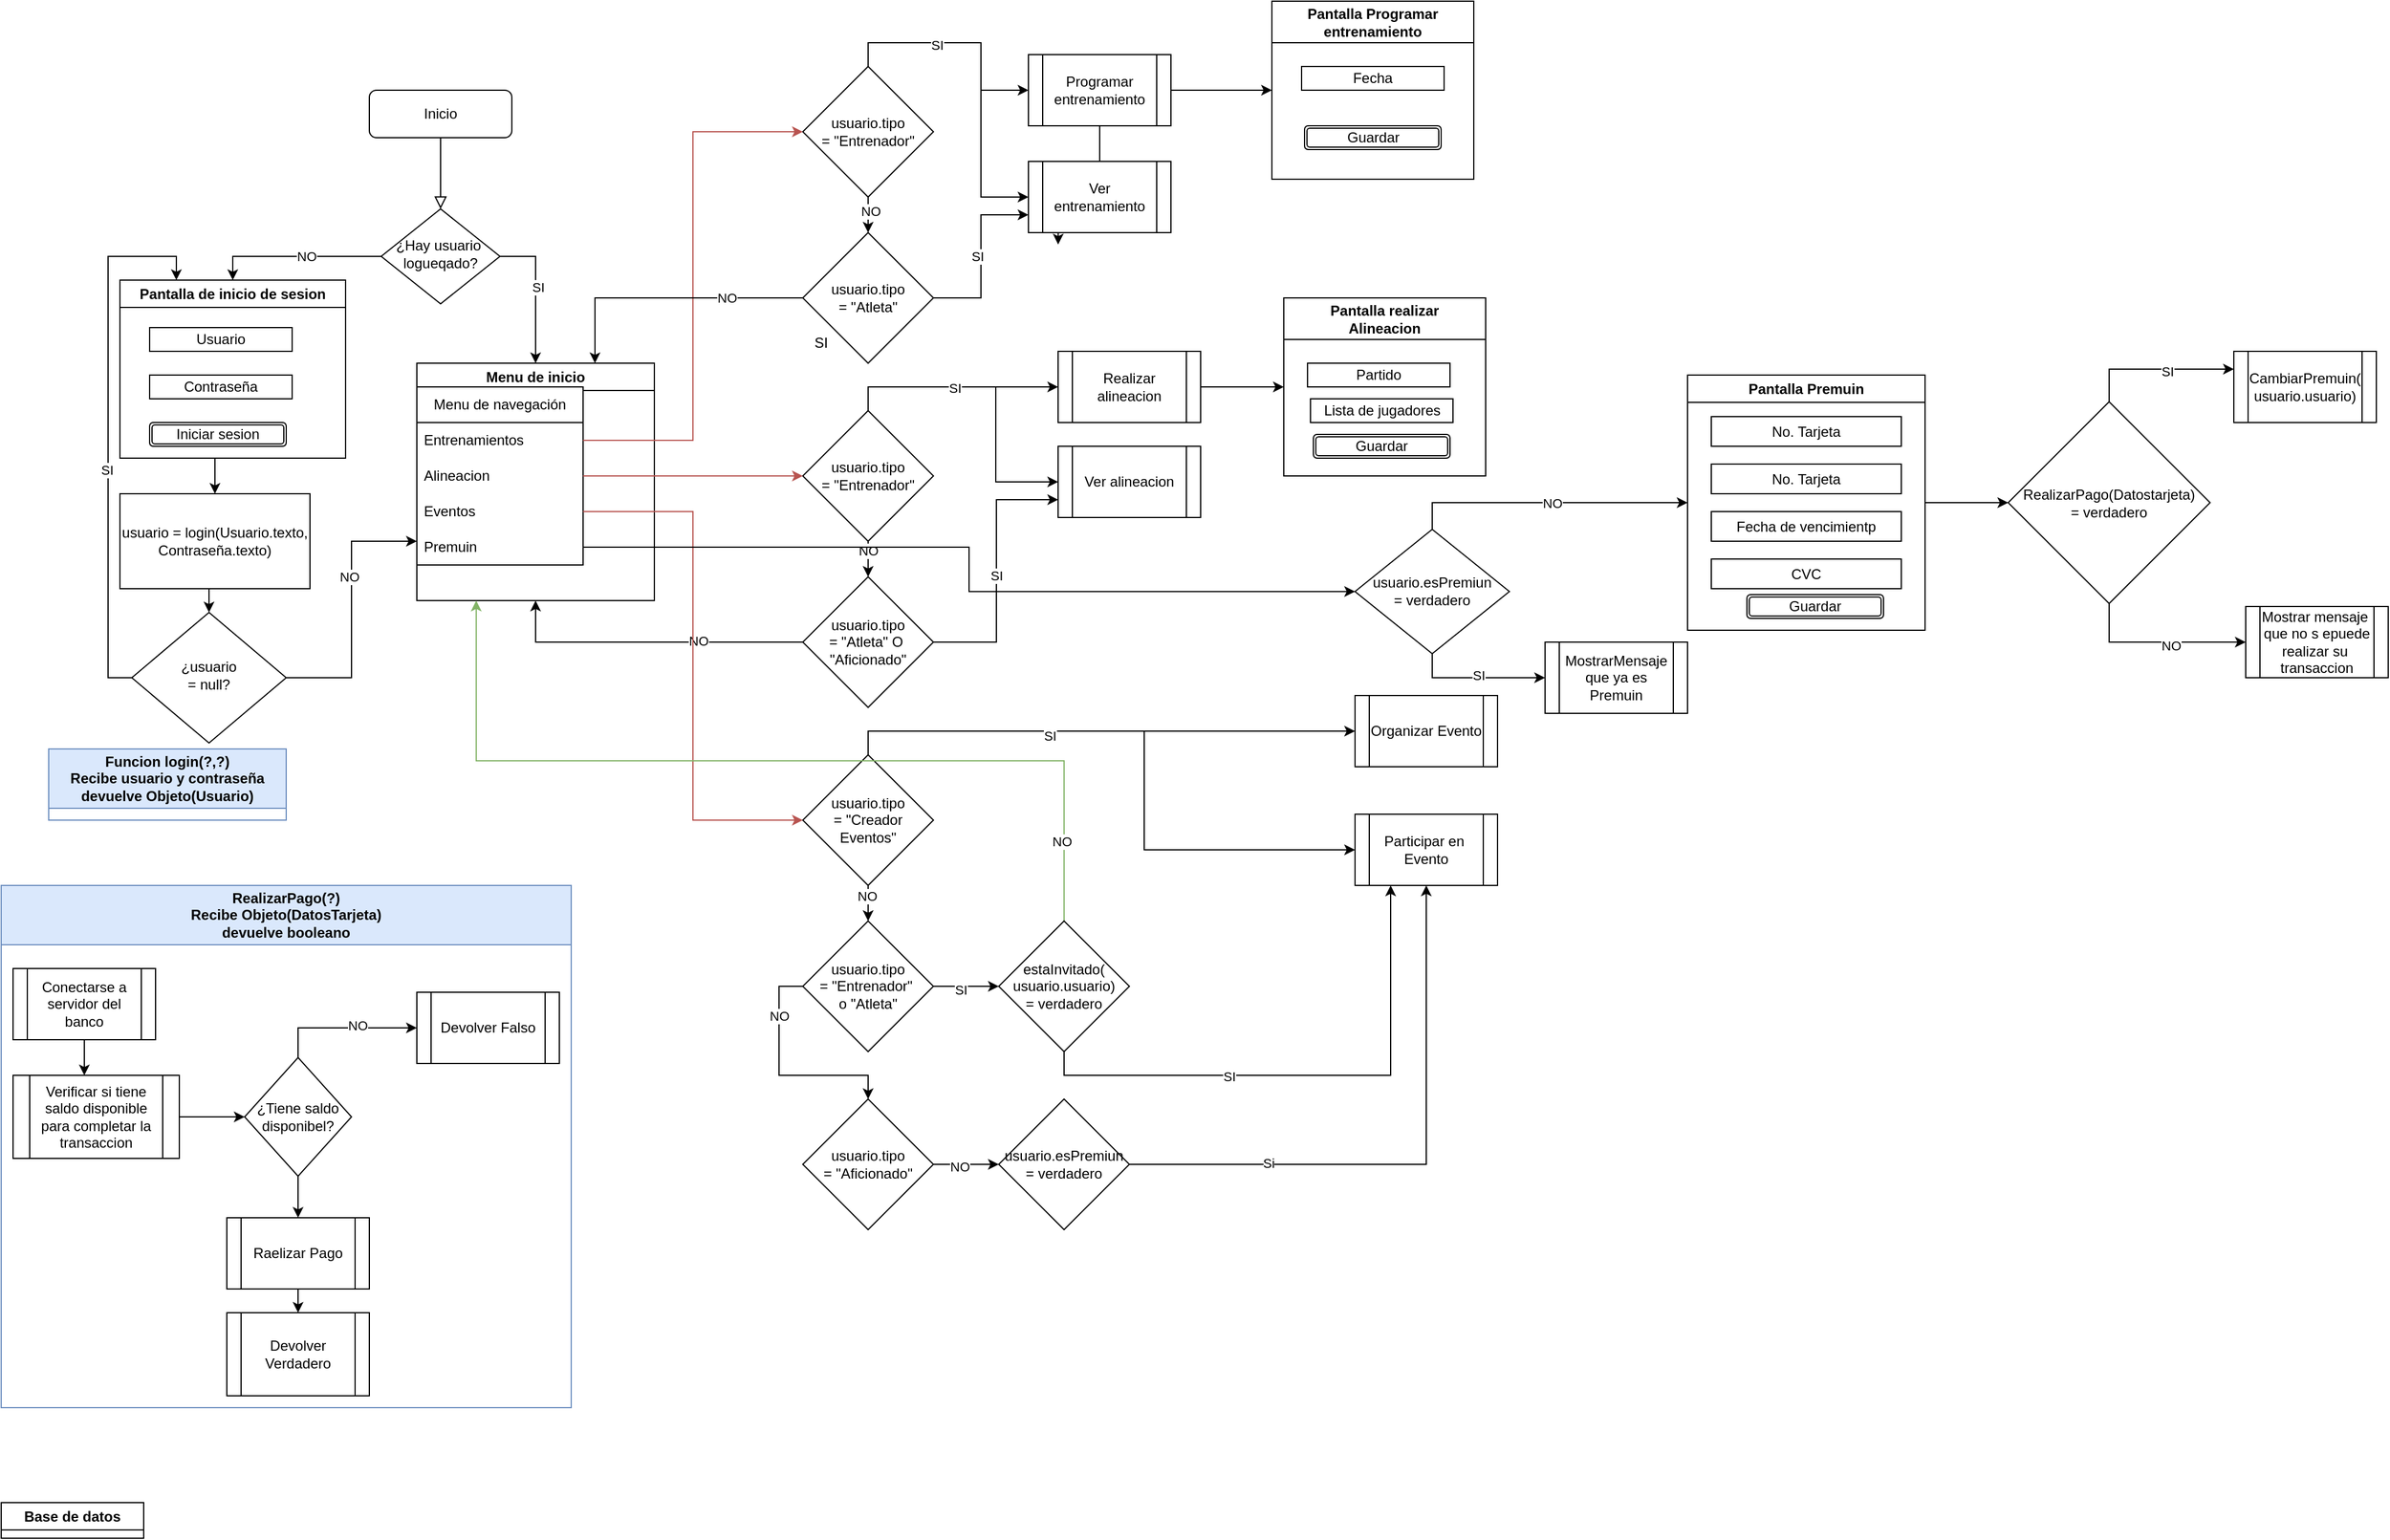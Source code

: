<mxfile version="21.6.5" type="github">
  <diagram id="C5RBs43oDa-KdzZeNtuy" name="Page-1">
    <mxGraphModel dx="1199" dy="825" grid="1" gridSize="10" guides="1" tooltips="1" connect="1" arrows="1" fold="1" page="0" pageScale="1" pageWidth="827" pageHeight="1169" math="0" shadow="0">
      <root>
        <mxCell id="WIyWlLk6GJQsqaUBKTNV-0" />
        <mxCell id="WIyWlLk6GJQsqaUBKTNV-1" parent="WIyWlLk6GJQsqaUBKTNV-0" />
        <mxCell id="WIyWlLk6GJQsqaUBKTNV-2" value="" style="rounded=0;html=1;jettySize=auto;orthogonalLoop=1;fontSize=11;endArrow=block;endFill=0;endSize=8;strokeWidth=1;shadow=0;labelBackgroundColor=none;edgeStyle=orthogonalEdgeStyle;" parent="WIyWlLk6GJQsqaUBKTNV-1" source="WIyWlLk6GJQsqaUBKTNV-3" target="WIyWlLk6GJQsqaUBKTNV-6" edge="1">
          <mxGeometry relative="1" as="geometry" />
        </mxCell>
        <mxCell id="WIyWlLk6GJQsqaUBKTNV-3" value="Inicio" style="rounded=1;whiteSpace=wrap;html=1;fontSize=12;glass=0;strokeWidth=1;shadow=0;" parent="WIyWlLk6GJQsqaUBKTNV-1" vertex="1">
          <mxGeometry x="280" y="30" width="120" height="40" as="geometry" />
        </mxCell>
        <mxCell id="nABgr-9hpTSCNNGx4_WT-3" style="edgeStyle=orthogonalEdgeStyle;rounded=0;orthogonalLoop=1;jettySize=auto;html=1;exitX=0;exitY=0.5;exitDx=0;exitDy=0;entryX=0.5;entryY=0;entryDx=0;entryDy=0;" edge="1" parent="WIyWlLk6GJQsqaUBKTNV-1" source="WIyWlLk6GJQsqaUBKTNV-6" target="nABgr-9hpTSCNNGx4_WT-2">
          <mxGeometry relative="1" as="geometry" />
        </mxCell>
        <mxCell id="nABgr-9hpTSCNNGx4_WT-4" value="NO" style="edgeLabel;html=1;align=center;verticalAlign=middle;resizable=0;points=[];" vertex="1" connectable="0" parent="nABgr-9hpTSCNNGx4_WT-3">
          <mxGeometry x="-0.123" relative="1" as="geometry">
            <mxPoint as="offset" />
          </mxGeometry>
        </mxCell>
        <mxCell id="nABgr-9hpTSCNNGx4_WT-17" style="edgeStyle=orthogonalEdgeStyle;rounded=0;orthogonalLoop=1;jettySize=auto;html=1;exitX=1;exitY=0.5;exitDx=0;exitDy=0;entryX=0.5;entryY=0;entryDx=0;entryDy=0;" edge="1" parent="WIyWlLk6GJQsqaUBKTNV-1" source="WIyWlLk6GJQsqaUBKTNV-6" target="nABgr-9hpTSCNNGx4_WT-16">
          <mxGeometry relative="1" as="geometry" />
        </mxCell>
        <mxCell id="nABgr-9hpTSCNNGx4_WT-18" value="SI" style="edgeLabel;html=1;align=center;verticalAlign=middle;resizable=0;points=[];" vertex="1" connectable="0" parent="nABgr-9hpTSCNNGx4_WT-17">
          <mxGeometry x="-0.067" y="2" relative="1" as="geometry">
            <mxPoint as="offset" />
          </mxGeometry>
        </mxCell>
        <mxCell id="WIyWlLk6GJQsqaUBKTNV-6" value="¿Hay usuario&amp;nbsp;&lt;br&gt;logueqado?" style="rhombus;whiteSpace=wrap;html=1;shadow=0;fontFamily=Helvetica;fontSize=12;align=center;strokeWidth=1;spacing=6;spacingTop=-4;" parent="WIyWlLk6GJQsqaUBKTNV-1" vertex="1">
          <mxGeometry x="290" y="130" width="100" height="80" as="geometry" />
        </mxCell>
        <mxCell id="nABgr-9hpTSCNNGx4_WT-88" style="edgeStyle=orthogonalEdgeStyle;rounded=0;orthogonalLoop=1;jettySize=auto;html=1;exitX=0.5;exitY=1;exitDx=0;exitDy=0;entryX=0.5;entryY=0;entryDx=0;entryDy=0;" edge="1" parent="WIyWlLk6GJQsqaUBKTNV-1" source="nABgr-9hpTSCNNGx4_WT-2" target="nABgr-9hpTSCNNGx4_WT-87">
          <mxGeometry relative="1" as="geometry" />
        </mxCell>
        <mxCell id="nABgr-9hpTSCNNGx4_WT-2" value="Pantalla de inicio de sesion" style="swimlane;whiteSpace=wrap;html=1;" vertex="1" parent="WIyWlLk6GJQsqaUBKTNV-1">
          <mxGeometry x="70" y="190" width="190" height="150" as="geometry" />
        </mxCell>
        <mxCell id="nABgr-9hpTSCNNGx4_WT-5" value="Usuario" style="rounded=0;whiteSpace=wrap;html=1;" vertex="1" parent="nABgr-9hpTSCNNGx4_WT-2">
          <mxGeometry x="25" y="40" width="120" height="20" as="geometry" />
        </mxCell>
        <mxCell id="nABgr-9hpTSCNNGx4_WT-6" value="Contraseña" style="rounded=0;whiteSpace=wrap;html=1;" vertex="1" parent="nABgr-9hpTSCNNGx4_WT-2">
          <mxGeometry x="25" y="80" width="120" height="20" as="geometry" />
        </mxCell>
        <mxCell id="nABgr-9hpTSCNNGx4_WT-9" value="Iniciar sesion" style="shape=ext;double=1;rounded=1;whiteSpace=wrap;html=1;" vertex="1" parent="nABgr-9hpTSCNNGx4_WT-2">
          <mxGeometry x="25" y="120" width="115" height="20" as="geometry" />
        </mxCell>
        <mxCell id="nABgr-9hpTSCNNGx4_WT-19" style="edgeStyle=orthogonalEdgeStyle;rounded=0;orthogonalLoop=1;jettySize=auto;html=1;exitX=1;exitY=0.5;exitDx=0;exitDy=0;entryX=0;entryY=0.75;entryDx=0;entryDy=0;" edge="1" parent="WIyWlLk6GJQsqaUBKTNV-1" source="nABgr-9hpTSCNNGx4_WT-10" target="nABgr-9hpTSCNNGx4_WT-16">
          <mxGeometry relative="1" as="geometry" />
        </mxCell>
        <mxCell id="nABgr-9hpTSCNNGx4_WT-20" value="NO" style="edgeLabel;html=1;align=center;verticalAlign=middle;resizable=0;points=[];" vertex="1" connectable="0" parent="nABgr-9hpTSCNNGx4_WT-19">
          <mxGeometry x="0.25" y="2" relative="1" as="geometry">
            <mxPoint as="offset" />
          </mxGeometry>
        </mxCell>
        <mxCell id="nABgr-9hpTSCNNGx4_WT-22" style="edgeStyle=orthogonalEdgeStyle;rounded=0;orthogonalLoop=1;jettySize=auto;html=1;exitX=0;exitY=0.5;exitDx=0;exitDy=0;entryX=0.25;entryY=0;entryDx=0;entryDy=0;" edge="1" parent="WIyWlLk6GJQsqaUBKTNV-1" source="nABgr-9hpTSCNNGx4_WT-10" target="nABgr-9hpTSCNNGx4_WT-2">
          <mxGeometry relative="1" as="geometry" />
        </mxCell>
        <mxCell id="nABgr-9hpTSCNNGx4_WT-90" value="SI" style="edgeLabel;html=1;align=center;verticalAlign=middle;resizable=0;points=[];" vertex="1" connectable="0" parent="nABgr-9hpTSCNNGx4_WT-22">
          <mxGeometry x="-0.138" y="1" relative="1" as="geometry">
            <mxPoint as="offset" />
          </mxGeometry>
        </mxCell>
        <mxCell id="nABgr-9hpTSCNNGx4_WT-10" value="¿usuario&lt;br&gt;= null?" style="rhombus;whiteSpace=wrap;html=1;shadow=0;fontFamily=Helvetica;fontSize=12;align=center;strokeWidth=1;spacing=6;spacingTop=-4;" vertex="1" parent="WIyWlLk6GJQsqaUBKTNV-1">
          <mxGeometry x="80" y="470" width="130" height="110" as="geometry" />
        </mxCell>
        <mxCell id="nABgr-9hpTSCNNGx4_WT-16" value="Menu de inicio" style="swimlane;whiteSpace=wrap;html=1;" vertex="1" parent="WIyWlLk6GJQsqaUBKTNV-1">
          <mxGeometry x="320" y="260" width="200" height="200" as="geometry" />
        </mxCell>
        <mxCell id="nABgr-9hpTSCNNGx4_WT-25" value="Menu de navegación" style="swimlane;fontStyle=0;childLayout=stackLayout;horizontal=1;startSize=30;horizontalStack=0;resizeParent=1;resizeParentMax=0;resizeLast=0;collapsible=1;marginBottom=0;whiteSpace=wrap;html=1;" vertex="1" parent="nABgr-9hpTSCNNGx4_WT-16">
          <mxGeometry y="20" width="140" height="150" as="geometry" />
        </mxCell>
        <mxCell id="nABgr-9hpTSCNNGx4_WT-26" value="Entrenamientos" style="text;strokeColor=none;fillColor=none;align=left;verticalAlign=middle;spacingLeft=4;spacingRight=4;overflow=hidden;points=[[0,0.5],[1,0.5]];portConstraint=eastwest;rotatable=0;whiteSpace=wrap;html=1;" vertex="1" parent="nABgr-9hpTSCNNGx4_WT-25">
          <mxGeometry y="30" width="140" height="30" as="geometry" />
        </mxCell>
        <mxCell id="nABgr-9hpTSCNNGx4_WT-27" value="Alineacion" style="text;strokeColor=none;fillColor=none;align=left;verticalAlign=middle;spacingLeft=4;spacingRight=4;overflow=hidden;points=[[0,0.5],[1,0.5]];portConstraint=eastwest;rotatable=0;whiteSpace=wrap;html=1;" vertex="1" parent="nABgr-9hpTSCNNGx4_WT-25">
          <mxGeometry y="60" width="140" height="30" as="geometry" />
        </mxCell>
        <mxCell id="nABgr-9hpTSCNNGx4_WT-28" value="Eventos" style="text;strokeColor=none;fillColor=none;align=left;verticalAlign=middle;spacingLeft=4;spacingRight=4;overflow=hidden;points=[[0,0.5],[1,0.5]];portConstraint=eastwest;rotatable=0;whiteSpace=wrap;html=1;" vertex="1" parent="nABgr-9hpTSCNNGx4_WT-25">
          <mxGeometry y="90" width="140" height="30" as="geometry" />
        </mxCell>
        <mxCell id="nABgr-9hpTSCNNGx4_WT-226" value="Premuin" style="text;strokeColor=none;fillColor=none;align=left;verticalAlign=middle;spacingLeft=4;spacingRight=4;overflow=hidden;points=[[0,0.5],[1,0.5]];portConstraint=eastwest;rotatable=0;whiteSpace=wrap;html=1;" vertex="1" parent="nABgr-9hpTSCNNGx4_WT-25">
          <mxGeometry y="120" width="140" height="30" as="geometry" />
        </mxCell>
        <mxCell id="nABgr-9hpTSCNNGx4_WT-92" style="edgeStyle=orthogonalEdgeStyle;rounded=0;orthogonalLoop=1;jettySize=auto;html=1;exitX=0.5;exitY=0;exitDx=0;exitDy=0;entryX=0;entryY=0.5;entryDx=0;entryDy=0;" edge="1" parent="WIyWlLk6GJQsqaUBKTNV-1" source="nABgr-9hpTSCNNGx4_WT-29" target="nABgr-9hpTSCNNGx4_WT-91">
          <mxGeometry relative="1" as="geometry" />
        </mxCell>
        <mxCell id="nABgr-9hpTSCNNGx4_WT-98" style="edgeStyle=orthogonalEdgeStyle;rounded=0;orthogonalLoop=1;jettySize=auto;html=1;exitX=0.5;exitY=0;exitDx=0;exitDy=0;entryX=0;entryY=0.5;entryDx=0;entryDy=0;" edge="1" parent="WIyWlLk6GJQsqaUBKTNV-1" source="nABgr-9hpTSCNNGx4_WT-29" target="nABgr-9hpTSCNNGx4_WT-94">
          <mxGeometry relative="1" as="geometry" />
        </mxCell>
        <mxCell id="nABgr-9hpTSCNNGx4_WT-112" value="SI" style="edgeLabel;html=1;align=center;verticalAlign=middle;resizable=0;points=[];" vertex="1" connectable="0" parent="nABgr-9hpTSCNNGx4_WT-98">
          <mxGeometry x="-0.451" y="-2" relative="1" as="geometry">
            <mxPoint as="offset" />
          </mxGeometry>
        </mxCell>
        <mxCell id="nABgr-9hpTSCNNGx4_WT-101" style="edgeStyle=orthogonalEdgeStyle;rounded=0;orthogonalLoop=1;jettySize=auto;html=1;exitX=0.5;exitY=1;exitDx=0;exitDy=0;entryX=0.5;entryY=0;entryDx=0;entryDy=0;" edge="1" parent="WIyWlLk6GJQsqaUBKTNV-1" source="nABgr-9hpTSCNNGx4_WT-29" target="nABgr-9hpTSCNNGx4_WT-100">
          <mxGeometry relative="1" as="geometry" />
        </mxCell>
        <mxCell id="nABgr-9hpTSCNNGx4_WT-102" value="NO" style="edgeLabel;html=1;align=center;verticalAlign=middle;resizable=0;points=[];" vertex="1" connectable="0" parent="nABgr-9hpTSCNNGx4_WT-101">
          <mxGeometry x="-0.25" y="2" relative="1" as="geometry">
            <mxPoint as="offset" />
          </mxGeometry>
        </mxCell>
        <mxCell id="nABgr-9hpTSCNNGx4_WT-29" value="usuario.tipo&lt;br&gt;= &quot;Entrenador&quot;" style="rhombus;whiteSpace=wrap;html=1;" vertex="1" parent="WIyWlLk6GJQsqaUBKTNV-1">
          <mxGeometry x="645" y="10" width="110" height="110" as="geometry" />
        </mxCell>
        <mxCell id="nABgr-9hpTSCNNGx4_WT-31" value="Funcion login(?,?)&lt;br&gt;Recibe usuario y contraseña&lt;br&gt;devuelve Objeto(Usuario)" style="swimlane;whiteSpace=wrap;html=1;startSize=50;fillColor=#dae8fc;strokeColor=#6c8ebf;" vertex="1" collapsed="1" parent="WIyWlLk6GJQsqaUBKTNV-1">
          <mxGeometry x="10" y="585" width="200" height="60" as="geometry">
            <mxRectangle x="10" y="585" width="500" height="505" as="alternateBounds" />
          </mxGeometry>
        </mxCell>
        <mxCell id="nABgr-9hpTSCNNGx4_WT-32" value="BD" style="shape=cylinder3;whiteSpace=wrap;html=1;boundedLbl=1;backgroundOutline=1;size=15;" vertex="1" parent="nABgr-9hpTSCNNGx4_WT-31">
          <mxGeometry x="40" y="160" width="60" height="80" as="geometry" />
        </mxCell>
        <mxCell id="nABgr-9hpTSCNNGx4_WT-34" style="edgeStyle=orthogonalEdgeStyle;rounded=0;orthogonalLoop=1;jettySize=auto;html=1;entryX=0.5;entryY=0;entryDx=0;entryDy=0;entryPerimeter=0;" edge="1" parent="nABgr-9hpTSCNNGx4_WT-31" source="nABgr-9hpTSCNNGx4_WT-33" target="nABgr-9hpTSCNNGx4_WT-32">
          <mxGeometry relative="1" as="geometry" />
        </mxCell>
        <mxCell id="nABgr-9hpTSCNNGx4_WT-33" value="Conectarse a&amp;nbsp;&lt;br&gt;tabla usuario&amp;nbsp;" style="shape=process;whiteSpace=wrap;html=1;backgroundOutline=1;" vertex="1" parent="nABgr-9hpTSCNNGx4_WT-31">
          <mxGeometry x="10" y="70" width="120" height="60" as="geometry" />
        </mxCell>
        <mxCell id="nABgr-9hpTSCNNGx4_WT-37" style="edgeStyle=orthogonalEdgeStyle;rounded=0;orthogonalLoop=1;jettySize=auto;html=1;exitX=0;exitY=0.5;exitDx=0;exitDy=0;entryX=1;entryY=0.5;entryDx=0;entryDy=0;entryPerimeter=0;" edge="1" parent="nABgr-9hpTSCNNGx4_WT-31" source="nABgr-9hpTSCNNGx4_WT-35" target="nABgr-9hpTSCNNGx4_WT-32">
          <mxGeometry relative="1" as="geometry" />
        </mxCell>
        <mxCell id="nABgr-9hpTSCNNGx4_WT-39" style="edgeStyle=orthogonalEdgeStyle;rounded=0;orthogonalLoop=1;jettySize=auto;html=1;exitX=0.5;exitY=1;exitDx=0;exitDy=0;entryX=0.5;entryY=0;entryDx=0;entryDy=0;" edge="1" parent="nABgr-9hpTSCNNGx4_WT-31" source="nABgr-9hpTSCNNGx4_WT-35" target="nABgr-9hpTSCNNGx4_WT-38">
          <mxGeometry relative="1" as="geometry" />
        </mxCell>
        <mxCell id="nABgr-9hpTSCNNGx4_WT-35" value="Realizar consulta buscar en tabla si tabla.usuario =&amp;nbsp; usuario" style="shape=process;whiteSpace=wrap;html=1;backgroundOutline=1;" vertex="1" parent="nABgr-9hpTSCNNGx4_WT-31">
          <mxGeometry x="140" y="165" width="140" height="70" as="geometry" />
        </mxCell>
        <mxCell id="nABgr-9hpTSCNNGx4_WT-42" style="edgeStyle=orthogonalEdgeStyle;rounded=0;orthogonalLoop=1;jettySize=auto;html=1;exitX=0;exitY=0.5;exitDx=0;exitDy=0;entryX=1;entryY=0.5;entryDx=0;entryDy=0;" edge="1" parent="nABgr-9hpTSCNNGx4_WT-31" source="nABgr-9hpTSCNNGx4_WT-38" target="nABgr-9hpTSCNNGx4_WT-41">
          <mxGeometry relative="1" as="geometry" />
        </mxCell>
        <mxCell id="nABgr-9hpTSCNNGx4_WT-48" value="NO" style="edgeLabel;html=1;align=center;verticalAlign=middle;resizable=0;points=[];" vertex="1" connectable="0" parent="nABgr-9hpTSCNNGx4_WT-42">
          <mxGeometry x="-0.2" relative="1" as="geometry">
            <mxPoint as="offset" />
          </mxGeometry>
        </mxCell>
        <mxCell id="nABgr-9hpTSCNNGx4_WT-46" style="edgeStyle=orthogonalEdgeStyle;rounded=0;orthogonalLoop=1;jettySize=auto;html=1;exitX=1;exitY=0.5;exitDx=0;exitDy=0;entryX=0;entryY=0.5;entryDx=0;entryDy=0;" edge="1" parent="nABgr-9hpTSCNNGx4_WT-31" source="nABgr-9hpTSCNNGx4_WT-38" target="nABgr-9hpTSCNNGx4_WT-44">
          <mxGeometry relative="1" as="geometry" />
        </mxCell>
        <mxCell id="nABgr-9hpTSCNNGx4_WT-47" value="SI" style="edgeLabel;html=1;align=center;verticalAlign=middle;resizable=0;points=[];" vertex="1" connectable="0" parent="nABgr-9hpTSCNNGx4_WT-46">
          <mxGeometry x="-0.267" relative="1" as="geometry">
            <mxPoint as="offset" />
          </mxGeometry>
        </mxCell>
        <mxCell id="nABgr-9hpTSCNNGx4_WT-38" value="¿Se encontro&amp;nbsp;&lt;br&gt;registro?" style="rhombus;whiteSpace=wrap;html=1;" vertex="1" parent="nABgr-9hpTSCNNGx4_WT-31">
          <mxGeometry x="170" y="250" width="90" height="100" as="geometry" />
        </mxCell>
        <mxCell id="nABgr-9hpTSCNNGx4_WT-41" value="Devolver null" style="shape=process;whiteSpace=wrap;html=1;backgroundOutline=1;" vertex="1" parent="nABgr-9hpTSCNNGx4_WT-31">
          <mxGeometry x="10" y="270" width="120" height="60" as="geometry" />
        </mxCell>
        <mxCell id="nABgr-9hpTSCNNGx4_WT-56" style="edgeStyle=orthogonalEdgeStyle;rounded=0;orthogonalLoop=1;jettySize=auto;html=1;exitX=0.5;exitY=1;exitDx=0;exitDy=0;entryX=0.5;entryY=0;entryDx=0;entryDy=0;" edge="1" parent="nABgr-9hpTSCNNGx4_WT-31" source="nABgr-9hpTSCNNGx4_WT-44" target="nABgr-9hpTSCNNGx4_WT-50">
          <mxGeometry relative="1" as="geometry" />
        </mxCell>
        <mxCell id="nABgr-9hpTSCNNGx4_WT-44" value="password = (Desencriptar y comprar contraseña)" style="shape=process;whiteSpace=wrap;html=1;backgroundOutline=1;" vertex="1" parent="nABgr-9hpTSCNNGx4_WT-31">
          <mxGeometry x="290" y="270" width="120" height="60" as="geometry" />
        </mxCell>
        <mxCell id="nABgr-9hpTSCNNGx4_WT-51" style="edgeStyle=orthogonalEdgeStyle;rounded=0;orthogonalLoop=1;jettySize=auto;html=1;exitX=0;exitY=0.5;exitDx=0;exitDy=0;entryX=0.433;entryY=1.05;entryDx=0;entryDy=0;entryPerimeter=0;" edge="1" parent="nABgr-9hpTSCNNGx4_WT-31" source="nABgr-9hpTSCNNGx4_WT-50" target="nABgr-9hpTSCNNGx4_WT-41">
          <mxGeometry relative="1" as="geometry" />
        </mxCell>
        <mxCell id="nABgr-9hpTSCNNGx4_WT-52" value="NO" style="edgeLabel;html=1;align=center;verticalAlign=middle;resizable=0;points=[];" vertex="1" connectable="0" parent="nABgr-9hpTSCNNGx4_WT-51">
          <mxGeometry x="-0.631" y="1" relative="1" as="geometry">
            <mxPoint as="offset" />
          </mxGeometry>
        </mxCell>
        <mxCell id="nABgr-9hpTSCNNGx4_WT-54" style="edgeStyle=orthogonalEdgeStyle;rounded=0;orthogonalLoop=1;jettySize=auto;html=1;exitX=1;exitY=0.5;exitDx=0;exitDy=0;entryX=0;entryY=0.5;entryDx=0;entryDy=0;" edge="1" parent="nABgr-9hpTSCNNGx4_WT-31" source="nABgr-9hpTSCNNGx4_WT-50" target="nABgr-9hpTSCNNGx4_WT-53">
          <mxGeometry relative="1" as="geometry" />
        </mxCell>
        <mxCell id="nABgr-9hpTSCNNGx4_WT-55" value="SI" style="edgeLabel;html=1;align=center;verticalAlign=middle;resizable=0;points=[];" vertex="1" connectable="0" parent="nABgr-9hpTSCNNGx4_WT-54">
          <mxGeometry x="-0.091" y="-2" relative="1" as="geometry">
            <mxPoint as="offset" />
          </mxGeometry>
        </mxCell>
        <mxCell id="nABgr-9hpTSCNNGx4_WT-50" value="¿password =&amp;nbsp;&lt;br&gt;verdadero?" style="rhombus;whiteSpace=wrap;html=1;" vertex="1" parent="nABgr-9hpTSCNNGx4_WT-31">
          <mxGeometry x="150" y="380" width="90" height="90" as="geometry" />
        </mxCell>
        <mxCell id="nABgr-9hpTSCNNGx4_WT-53" value="Devolver Objecto(nuevo usuario(tabla.usuario,&lt;br&gt;tabla.contraseña,tabla.tipo)" style="shape=process;whiteSpace=wrap;html=1;backgroundOutline=1;" vertex="1" parent="nABgr-9hpTSCNNGx4_WT-31">
          <mxGeometry x="284" y="400" width="196" height="90" as="geometry" />
        </mxCell>
        <mxCell id="nABgr-9hpTSCNNGx4_WT-59" style="edgeStyle=orthogonalEdgeStyle;rounded=0;orthogonalLoop=1;jettySize=auto;html=1;entryX=0;entryY=0.5;entryDx=0;entryDy=0;fillColor=#f8cecc;strokeColor=#b85450;" edge="1" parent="WIyWlLk6GJQsqaUBKTNV-1" source="nABgr-9hpTSCNNGx4_WT-26" target="nABgr-9hpTSCNNGx4_WT-29">
          <mxGeometry relative="1" as="geometry" />
        </mxCell>
        <mxCell id="nABgr-9hpTSCNNGx4_WT-89" style="edgeStyle=orthogonalEdgeStyle;rounded=0;orthogonalLoop=1;jettySize=auto;html=1;exitX=0.5;exitY=1;exitDx=0;exitDy=0;entryX=0.5;entryY=0;entryDx=0;entryDy=0;" edge="1" parent="WIyWlLk6GJQsqaUBKTNV-1" source="nABgr-9hpTSCNNGx4_WT-87" target="nABgr-9hpTSCNNGx4_WT-10">
          <mxGeometry relative="1" as="geometry" />
        </mxCell>
        <mxCell id="nABgr-9hpTSCNNGx4_WT-87" value="usuario = login(Usuario.texto,&lt;br&gt;Contraseña.texto)" style="rounded=0;whiteSpace=wrap;html=1;" vertex="1" parent="WIyWlLk6GJQsqaUBKTNV-1">
          <mxGeometry x="70" y="370" width="160" height="80" as="geometry" />
        </mxCell>
        <mxCell id="nABgr-9hpTSCNNGx4_WT-109" value="" style="edgeStyle=orthogonalEdgeStyle;rounded=0;orthogonalLoop=1;jettySize=auto;html=1;" edge="1" parent="WIyWlLk6GJQsqaUBKTNV-1" source="nABgr-9hpTSCNNGx4_WT-91">
          <mxGeometry relative="1" as="geometry">
            <mxPoint x="860" y="160" as="targetPoint" />
          </mxGeometry>
        </mxCell>
        <mxCell id="nABgr-9hpTSCNNGx4_WT-184" style="edgeStyle=orthogonalEdgeStyle;rounded=0;orthogonalLoop=1;jettySize=auto;html=1;exitX=1;exitY=0.5;exitDx=0;exitDy=0;entryX=0;entryY=0.5;entryDx=0;entryDy=0;" edge="1" parent="WIyWlLk6GJQsqaUBKTNV-1" source="nABgr-9hpTSCNNGx4_WT-91" target="nABgr-9hpTSCNNGx4_WT-178">
          <mxGeometry relative="1" as="geometry" />
        </mxCell>
        <mxCell id="nABgr-9hpTSCNNGx4_WT-91" value="Programar entrenamiento" style="shape=process;whiteSpace=wrap;html=1;backgroundOutline=1;" vertex="1" parent="WIyWlLk6GJQsqaUBKTNV-1">
          <mxGeometry x="835" width="120" height="60" as="geometry" />
        </mxCell>
        <mxCell id="nABgr-9hpTSCNNGx4_WT-94" value="Ver entrenamiento" style="shape=process;whiteSpace=wrap;html=1;backgroundOutline=1;" vertex="1" parent="WIyWlLk6GJQsqaUBKTNV-1">
          <mxGeometry x="835" y="90" width="120" height="60" as="geometry" />
        </mxCell>
        <mxCell id="nABgr-9hpTSCNNGx4_WT-99" value="SI" style="text;html=1;align=center;verticalAlign=middle;resizable=0;points=[];autosize=1;strokeColor=none;fillColor=none;" vertex="1" parent="WIyWlLk6GJQsqaUBKTNV-1">
          <mxGeometry x="645" y="228" width="30" height="30" as="geometry" />
        </mxCell>
        <mxCell id="nABgr-9hpTSCNNGx4_WT-103" style="edgeStyle=orthogonalEdgeStyle;rounded=0;orthogonalLoop=1;jettySize=auto;html=1;exitX=1;exitY=0.5;exitDx=0;exitDy=0;entryX=0;entryY=0.75;entryDx=0;entryDy=0;" edge="1" parent="WIyWlLk6GJQsqaUBKTNV-1" source="nABgr-9hpTSCNNGx4_WT-100" target="nABgr-9hpTSCNNGx4_WT-94">
          <mxGeometry relative="1" as="geometry" />
        </mxCell>
        <mxCell id="nABgr-9hpTSCNNGx4_WT-104" value="SI" style="edgeLabel;html=1;align=center;verticalAlign=middle;resizable=0;points=[];" vertex="1" connectable="0" parent="nABgr-9hpTSCNNGx4_WT-103">
          <mxGeometry y="3" relative="1" as="geometry">
            <mxPoint as="offset" />
          </mxGeometry>
        </mxCell>
        <mxCell id="nABgr-9hpTSCNNGx4_WT-110" style="edgeStyle=orthogonalEdgeStyle;rounded=0;orthogonalLoop=1;jettySize=auto;html=1;exitX=0;exitY=0.5;exitDx=0;exitDy=0;entryX=0.75;entryY=0;entryDx=0;entryDy=0;" edge="1" parent="WIyWlLk6GJQsqaUBKTNV-1" source="nABgr-9hpTSCNNGx4_WT-100" target="nABgr-9hpTSCNNGx4_WT-16">
          <mxGeometry relative="1" as="geometry" />
        </mxCell>
        <mxCell id="nABgr-9hpTSCNNGx4_WT-111" value="NO" style="edgeLabel;html=1;align=center;verticalAlign=middle;resizable=0;points=[];" vertex="1" connectable="0" parent="nABgr-9hpTSCNNGx4_WT-110">
          <mxGeometry x="-0.44" relative="1" as="geometry">
            <mxPoint as="offset" />
          </mxGeometry>
        </mxCell>
        <mxCell id="nABgr-9hpTSCNNGx4_WT-100" value="usuario.tipo&lt;br&gt;= &quot;Atleta&quot;" style="rhombus;whiteSpace=wrap;html=1;" vertex="1" parent="WIyWlLk6GJQsqaUBKTNV-1">
          <mxGeometry x="645" y="150" width="110" height="110" as="geometry" />
        </mxCell>
        <mxCell id="nABgr-9hpTSCNNGx4_WT-118" style="edgeStyle=orthogonalEdgeStyle;rounded=0;orthogonalLoop=1;jettySize=auto;html=1;exitX=0.5;exitY=0;exitDx=0;exitDy=0;entryX=0;entryY=0.5;entryDx=0;entryDy=0;" edge="1" parent="WIyWlLk6GJQsqaUBKTNV-1" source="nABgr-9hpTSCNNGx4_WT-113" target="nABgr-9hpTSCNNGx4_WT-114">
          <mxGeometry relative="1" as="geometry" />
        </mxCell>
        <mxCell id="nABgr-9hpTSCNNGx4_WT-119" style="edgeStyle=orthogonalEdgeStyle;rounded=0;orthogonalLoop=1;jettySize=auto;html=1;exitX=0.5;exitY=0;exitDx=0;exitDy=0;" edge="1" parent="WIyWlLk6GJQsqaUBKTNV-1" source="nABgr-9hpTSCNNGx4_WT-113" target="nABgr-9hpTSCNNGx4_WT-115">
          <mxGeometry relative="1" as="geometry" />
        </mxCell>
        <mxCell id="nABgr-9hpTSCNNGx4_WT-120" value="SI" style="edgeLabel;html=1;align=center;verticalAlign=middle;resizable=0;points=[];" vertex="1" connectable="0" parent="nABgr-9hpTSCNNGx4_WT-119">
          <mxGeometry x="-0.285" y="-1" relative="1" as="geometry">
            <mxPoint as="offset" />
          </mxGeometry>
        </mxCell>
        <mxCell id="nABgr-9hpTSCNNGx4_WT-121" style="edgeStyle=orthogonalEdgeStyle;rounded=0;orthogonalLoop=1;jettySize=auto;html=1;exitX=0.5;exitY=1;exitDx=0;exitDy=0;entryX=0.5;entryY=0;entryDx=0;entryDy=0;" edge="1" parent="WIyWlLk6GJQsqaUBKTNV-1" source="nABgr-9hpTSCNNGx4_WT-113" target="nABgr-9hpTSCNNGx4_WT-116">
          <mxGeometry relative="1" as="geometry" />
        </mxCell>
        <mxCell id="nABgr-9hpTSCNNGx4_WT-122" value="NO" style="edgeLabel;html=1;align=center;verticalAlign=middle;resizable=0;points=[];" vertex="1" connectable="0" parent="nABgr-9hpTSCNNGx4_WT-121">
          <mxGeometry x="-0.5" relative="1" as="geometry">
            <mxPoint as="offset" />
          </mxGeometry>
        </mxCell>
        <mxCell id="nABgr-9hpTSCNNGx4_WT-113" value="usuario.tipo&lt;br&gt;= &quot;Entrenador&quot;" style="rhombus;whiteSpace=wrap;html=1;" vertex="1" parent="WIyWlLk6GJQsqaUBKTNV-1">
          <mxGeometry x="645" y="300" width="110" height="110" as="geometry" />
        </mxCell>
        <mxCell id="nABgr-9hpTSCNNGx4_WT-191" style="edgeStyle=orthogonalEdgeStyle;rounded=0;orthogonalLoop=1;jettySize=auto;html=1;exitX=1;exitY=0.5;exitDx=0;exitDy=0;entryX=0;entryY=0.5;entryDx=0;entryDy=0;" edge="1" parent="WIyWlLk6GJQsqaUBKTNV-1" source="nABgr-9hpTSCNNGx4_WT-114" target="nABgr-9hpTSCNNGx4_WT-185">
          <mxGeometry relative="1" as="geometry" />
        </mxCell>
        <mxCell id="nABgr-9hpTSCNNGx4_WT-114" value="Realizar alineacion" style="shape=process;whiteSpace=wrap;html=1;backgroundOutline=1;" vertex="1" parent="WIyWlLk6GJQsqaUBKTNV-1">
          <mxGeometry x="860" y="250" width="120" height="60" as="geometry" />
        </mxCell>
        <mxCell id="nABgr-9hpTSCNNGx4_WT-115" value="Ver alineacion" style="shape=process;whiteSpace=wrap;html=1;backgroundOutline=1;" vertex="1" parent="WIyWlLk6GJQsqaUBKTNV-1">
          <mxGeometry x="860" y="330" width="120" height="60" as="geometry" />
        </mxCell>
        <mxCell id="nABgr-9hpTSCNNGx4_WT-123" style="edgeStyle=orthogonalEdgeStyle;rounded=0;orthogonalLoop=1;jettySize=auto;html=1;exitX=1;exitY=0.5;exitDx=0;exitDy=0;entryX=0;entryY=0.75;entryDx=0;entryDy=0;" edge="1" parent="WIyWlLk6GJQsqaUBKTNV-1" source="nABgr-9hpTSCNNGx4_WT-116" target="nABgr-9hpTSCNNGx4_WT-115">
          <mxGeometry relative="1" as="geometry">
            <Array as="points">
              <mxPoint x="808" y="495" />
              <mxPoint x="808" y="375" />
            </Array>
          </mxGeometry>
        </mxCell>
        <mxCell id="nABgr-9hpTSCNNGx4_WT-126" value="SI" style="edgeLabel;html=1;align=center;verticalAlign=middle;resizable=0;points=[];" vertex="1" connectable="0" parent="nABgr-9hpTSCNNGx4_WT-123">
          <mxGeometry x="-0.031" relative="1" as="geometry">
            <mxPoint as="offset" />
          </mxGeometry>
        </mxCell>
        <mxCell id="nABgr-9hpTSCNNGx4_WT-124" style="edgeStyle=orthogonalEdgeStyle;rounded=0;orthogonalLoop=1;jettySize=auto;html=1;exitX=0;exitY=0.5;exitDx=0;exitDy=0;entryX=0.5;entryY=1;entryDx=0;entryDy=0;" edge="1" parent="WIyWlLk6GJQsqaUBKTNV-1" source="nABgr-9hpTSCNNGx4_WT-116" target="nABgr-9hpTSCNNGx4_WT-16">
          <mxGeometry relative="1" as="geometry" />
        </mxCell>
        <mxCell id="nABgr-9hpTSCNNGx4_WT-125" value="NO" style="edgeLabel;html=1;align=center;verticalAlign=middle;resizable=0;points=[];" vertex="1" connectable="0" parent="nABgr-9hpTSCNNGx4_WT-124">
          <mxGeometry x="-0.323" y="-1" relative="1" as="geometry">
            <mxPoint as="offset" />
          </mxGeometry>
        </mxCell>
        <mxCell id="nABgr-9hpTSCNNGx4_WT-116" value="usuario.tipo&lt;br&gt;= &quot;Atleta&quot; O&amp;nbsp;&lt;br&gt;&quot;Aficionado&quot;" style="rhombus;whiteSpace=wrap;html=1;" vertex="1" parent="WIyWlLk6GJQsqaUBKTNV-1">
          <mxGeometry x="645" y="440" width="110" height="110" as="geometry" />
        </mxCell>
        <mxCell id="nABgr-9hpTSCNNGx4_WT-117" style="edgeStyle=orthogonalEdgeStyle;rounded=0;orthogonalLoop=1;jettySize=auto;html=1;exitX=1;exitY=0.5;exitDx=0;exitDy=0;entryX=0;entryY=0.5;entryDx=0;entryDy=0;fillColor=#f8cecc;strokeColor=#b85450;" edge="1" parent="WIyWlLk6GJQsqaUBKTNV-1" source="nABgr-9hpTSCNNGx4_WT-27" target="nABgr-9hpTSCNNGx4_WT-113">
          <mxGeometry relative="1" as="geometry" />
        </mxCell>
        <mxCell id="nABgr-9hpTSCNNGx4_WT-81" value="Base de datos" style="swimlane;whiteSpace=wrap;html=1;" vertex="1" collapsed="1" parent="WIyWlLk6GJQsqaUBKTNV-1">
          <mxGeometry x="-30" y="1220" width="120" height="30" as="geometry">
            <mxRectangle y="1080" width="1300" height="630" as="alternateBounds" />
          </mxGeometry>
        </mxCell>
        <mxCell id="nABgr-9hpTSCNNGx4_WT-82" value="Usuario" style="swimlane;fontStyle=0;childLayout=stackLayout;horizontal=1;startSize=30;horizontalStack=0;resizeParent=1;resizeParentMax=0;resizeLast=0;collapsible=1;marginBottom=0;whiteSpace=wrap;html=1;" vertex="1" parent="nABgr-9hpTSCNNGx4_WT-81">
          <mxGeometry x="40" y="60" width="140" height="150" as="geometry" />
        </mxCell>
        <mxCell id="nABgr-9hpTSCNNGx4_WT-83" value="usuario" style="text;strokeColor=none;fillColor=none;align=left;verticalAlign=middle;spacingLeft=4;spacingRight=4;overflow=hidden;points=[[0,0.5],[1,0.5]];portConstraint=eastwest;rotatable=0;whiteSpace=wrap;html=1;" vertex="1" parent="nABgr-9hpTSCNNGx4_WT-82">
          <mxGeometry y="30" width="140" height="30" as="geometry" />
        </mxCell>
        <mxCell id="nABgr-9hpTSCNNGx4_WT-84" value="contraseña" style="text;strokeColor=none;fillColor=none;align=left;verticalAlign=middle;spacingLeft=4;spacingRight=4;overflow=hidden;points=[[0,0.5],[1,0.5]];portConstraint=eastwest;rotatable=0;whiteSpace=wrap;html=1;" vertex="1" parent="nABgr-9hpTSCNNGx4_WT-82">
          <mxGeometry y="60" width="140" height="30" as="geometry" />
        </mxCell>
        <mxCell id="nABgr-9hpTSCNNGx4_WT-85" value="tipo_usuario" style="text;strokeColor=none;fillColor=none;align=left;verticalAlign=middle;spacingLeft=4;spacingRight=4;overflow=hidden;points=[[0,0.5],[1,0.5]];portConstraint=eastwest;rotatable=0;whiteSpace=wrap;html=1;" vertex="1" parent="nABgr-9hpTSCNNGx4_WT-82">
          <mxGeometry y="90" width="140" height="30" as="geometry" />
        </mxCell>
        <mxCell id="nABgr-9hpTSCNNGx4_WT-131" value="equipo_id" style="text;strokeColor=none;fillColor=none;align=left;verticalAlign=middle;spacingLeft=4;spacingRight=4;overflow=hidden;points=[[0,0.5],[1,0.5]];portConstraint=eastwest;rotatable=0;whiteSpace=wrap;html=1;" vertex="1" parent="nABgr-9hpTSCNNGx4_WT-82">
          <mxGeometry y="120" width="140" height="30" as="geometry" />
        </mxCell>
        <mxCell id="nABgr-9hpTSCNNGx4_WT-127" value="Equipo" style="swimlane;fontStyle=0;childLayout=stackLayout;horizontal=1;startSize=30;horizontalStack=0;resizeParent=1;resizeParentMax=0;resizeLast=0;collapsible=1;marginBottom=0;whiteSpace=wrap;html=1;" vertex="1" parent="nABgr-9hpTSCNNGx4_WT-81">
          <mxGeometry x="210" y="60" width="140" height="210" as="geometry" />
        </mxCell>
        <mxCell id="nABgr-9hpTSCNNGx4_WT-128" value="equipo_id" style="text;strokeColor=none;fillColor=none;align=left;verticalAlign=middle;spacingLeft=4;spacingRight=4;overflow=hidden;points=[[0,0.5],[1,0.5]];portConstraint=eastwest;rotatable=0;whiteSpace=wrap;html=1;" vertex="1" parent="nABgr-9hpTSCNNGx4_WT-127">
          <mxGeometry y="30" width="140" height="30" as="geometry" />
        </mxCell>
        <mxCell id="nABgr-9hpTSCNNGx4_WT-139" value="deporte_id" style="text;strokeColor=none;fillColor=none;align=left;verticalAlign=middle;spacingLeft=4;spacingRight=4;overflow=hidden;points=[[0,0.5],[1,0.5]];portConstraint=eastwest;rotatable=0;whiteSpace=wrap;html=1;" vertex="1" parent="nABgr-9hpTSCNNGx4_WT-127">
          <mxGeometry y="60" width="140" height="30" as="geometry" />
        </mxCell>
        <mxCell id="nABgr-9hpTSCNNGx4_WT-129" value="nombre" style="text;strokeColor=none;fillColor=none;align=left;verticalAlign=middle;spacingLeft=4;spacingRight=4;overflow=hidden;points=[[0,0.5],[1,0.5]];portConstraint=eastwest;rotatable=0;whiteSpace=wrap;html=1;" vertex="1" parent="nABgr-9hpTSCNNGx4_WT-127">
          <mxGeometry y="90" width="140" height="30" as="geometry" />
        </mxCell>
        <mxCell id="nABgr-9hpTSCNNGx4_WT-130" value="equipacion_local" style="text;strokeColor=none;fillColor=none;align=left;verticalAlign=middle;spacingLeft=4;spacingRight=4;overflow=hidden;points=[[0,0.5],[1,0.5]];portConstraint=eastwest;rotatable=0;whiteSpace=wrap;html=1;" vertex="1" parent="nABgr-9hpTSCNNGx4_WT-127">
          <mxGeometry y="120" width="140" height="30" as="geometry" />
        </mxCell>
        <mxCell id="nABgr-9hpTSCNNGx4_WT-132" value="equipacion_visitante" style="text;strokeColor=none;fillColor=none;align=left;verticalAlign=middle;spacingLeft=4;spacingRight=4;overflow=hidden;points=[[0,0.5],[1,0.5]];portConstraint=eastwest;rotatable=0;whiteSpace=wrap;html=1;" vertex="1" parent="nABgr-9hpTSCNNGx4_WT-127">
          <mxGeometry y="150" width="140" height="30" as="geometry" />
        </mxCell>
        <mxCell id="nABgr-9hpTSCNNGx4_WT-138" value="equipacion_tercera" style="text;strokeColor=none;fillColor=none;align=left;verticalAlign=middle;spacingLeft=4;spacingRight=4;overflow=hidden;points=[[0,0.5],[1,0.5]];portConstraint=eastwest;rotatable=0;whiteSpace=wrap;html=1;" vertex="1" parent="nABgr-9hpTSCNNGx4_WT-127">
          <mxGeometry y="180" width="140" height="30" as="geometry" />
        </mxCell>
        <mxCell id="nABgr-9hpTSCNNGx4_WT-140" style="edgeStyle=orthogonalEdgeStyle;rounded=0;orthogonalLoop=1;jettySize=auto;html=1;exitX=1;exitY=0.5;exitDx=0;exitDy=0;" edge="1" parent="nABgr-9hpTSCNNGx4_WT-81" source="nABgr-9hpTSCNNGx4_WT-131" target="nABgr-9hpTSCNNGx4_WT-128">
          <mxGeometry relative="1" as="geometry" />
        </mxCell>
        <mxCell id="nABgr-9hpTSCNNGx4_WT-141" value="Deporte" style="swimlane;fontStyle=0;childLayout=stackLayout;horizontal=1;startSize=30;horizontalStack=0;resizeParent=1;resizeParentMax=0;resizeLast=0;collapsible=1;marginBottom=0;whiteSpace=wrap;html=1;" vertex="1" parent="nABgr-9hpTSCNNGx4_WT-81">
          <mxGeometry x="390" y="60" width="140" height="90" as="geometry" />
        </mxCell>
        <mxCell id="nABgr-9hpTSCNNGx4_WT-142" value="deporte_id" style="text;strokeColor=none;fillColor=none;align=left;verticalAlign=middle;spacingLeft=4;spacingRight=4;overflow=hidden;points=[[0,0.5],[1,0.5]];portConstraint=eastwest;rotatable=0;whiteSpace=wrap;html=1;" vertex="1" parent="nABgr-9hpTSCNNGx4_WT-141">
          <mxGeometry y="30" width="140" height="30" as="geometry" />
        </mxCell>
        <mxCell id="nABgr-9hpTSCNNGx4_WT-143" value="nombre" style="text;strokeColor=none;fillColor=none;align=left;verticalAlign=middle;spacingLeft=4;spacingRight=4;overflow=hidden;points=[[0,0.5],[1,0.5]];portConstraint=eastwest;rotatable=0;whiteSpace=wrap;html=1;" vertex="1" parent="nABgr-9hpTSCNNGx4_WT-141">
          <mxGeometry y="60" width="140" height="30" as="geometry" />
        </mxCell>
        <mxCell id="nABgr-9hpTSCNNGx4_WT-146" style="edgeStyle=orthogonalEdgeStyle;rounded=0;orthogonalLoop=1;jettySize=auto;html=1;exitX=1;exitY=0.5;exitDx=0;exitDy=0;entryX=0;entryY=0.5;entryDx=0;entryDy=0;" edge="1" parent="nABgr-9hpTSCNNGx4_WT-81" source="nABgr-9hpTSCNNGx4_WT-139" target="nABgr-9hpTSCNNGx4_WT-142">
          <mxGeometry relative="1" as="geometry" />
        </mxCell>
        <mxCell id="nABgr-9hpTSCNNGx4_WT-147" value="Juego" style="swimlane;fontStyle=0;childLayout=stackLayout;horizontal=1;startSize=30;horizontalStack=0;resizeParent=1;resizeParentMax=0;resizeLast=0;collapsible=1;marginBottom=0;whiteSpace=wrap;html=1;" vertex="1" parent="nABgr-9hpTSCNNGx4_WT-81">
          <mxGeometry x="570" y="60" width="140" height="180" as="geometry" />
        </mxCell>
        <mxCell id="nABgr-9hpTSCNNGx4_WT-162" value="juego_id" style="text;strokeColor=none;fillColor=none;align=left;verticalAlign=middle;spacingLeft=4;spacingRight=4;overflow=hidden;points=[[0,0.5],[1,0.5]];portConstraint=eastwest;rotatable=0;whiteSpace=wrap;html=1;" vertex="1" parent="nABgr-9hpTSCNNGx4_WT-147">
          <mxGeometry y="30" width="140" height="30" as="geometry" />
        </mxCell>
        <mxCell id="nABgr-9hpTSCNNGx4_WT-148" value="deporte_id" style="text;strokeColor=none;fillColor=none;align=left;verticalAlign=middle;spacingLeft=4;spacingRight=4;overflow=hidden;points=[[0,0.5],[1,0.5]];portConstraint=eastwest;rotatable=0;whiteSpace=wrap;html=1;" vertex="1" parent="nABgr-9hpTSCNNGx4_WT-147">
          <mxGeometry y="60" width="140" height="30" as="geometry" />
        </mxCell>
        <mxCell id="nABgr-9hpTSCNNGx4_WT-149" value="fecha" style="text;strokeColor=none;fillColor=none;align=left;verticalAlign=middle;spacingLeft=4;spacingRight=4;overflow=hidden;points=[[0,0.5],[1,0.5]];portConstraint=eastwest;rotatable=0;whiteSpace=wrap;html=1;" vertex="1" parent="nABgr-9hpTSCNNGx4_WT-147">
          <mxGeometry y="90" width="140" height="30" as="geometry" />
        </mxCell>
        <mxCell id="nABgr-9hpTSCNNGx4_WT-150" value="equipo_local" style="text;strokeColor=none;fillColor=none;align=left;verticalAlign=middle;spacingLeft=4;spacingRight=4;overflow=hidden;points=[[0,0.5],[1,0.5]];portConstraint=eastwest;rotatable=0;whiteSpace=wrap;html=1;" vertex="1" parent="nABgr-9hpTSCNNGx4_WT-147">
          <mxGeometry y="120" width="140" height="30" as="geometry" />
        </mxCell>
        <mxCell id="nABgr-9hpTSCNNGx4_WT-156" value="equipo_visitante" style="text;strokeColor=none;fillColor=none;align=left;verticalAlign=middle;spacingLeft=4;spacingRight=4;overflow=hidden;points=[[0,0.5],[1,0.5]];portConstraint=eastwest;rotatable=0;whiteSpace=wrap;html=1;" vertex="1" parent="nABgr-9hpTSCNNGx4_WT-147">
          <mxGeometry y="150" width="140" height="30" as="geometry" />
        </mxCell>
        <mxCell id="nABgr-9hpTSCNNGx4_WT-157" value="Alineacion" style="swimlane;fontStyle=0;childLayout=stackLayout;horizontal=1;startSize=30;horizontalStack=0;resizeParent=1;resizeParentMax=0;resizeLast=0;collapsible=1;marginBottom=0;whiteSpace=wrap;html=1;" vertex="1" parent="nABgr-9hpTSCNNGx4_WT-81">
          <mxGeometry x="760" y="60" width="140" height="90" as="geometry" />
        </mxCell>
        <mxCell id="nABgr-9hpTSCNNGx4_WT-158" value="alineacion_id" style="text;strokeColor=none;fillColor=none;align=left;verticalAlign=middle;spacingLeft=4;spacingRight=4;overflow=hidden;points=[[0,0.5],[1,0.5]];portConstraint=eastwest;rotatable=0;whiteSpace=wrap;html=1;" vertex="1" parent="nABgr-9hpTSCNNGx4_WT-157">
          <mxGeometry y="30" width="140" height="30" as="geometry" />
        </mxCell>
        <mxCell id="nABgr-9hpTSCNNGx4_WT-159" value="juego_id" style="text;strokeColor=none;fillColor=none;align=left;verticalAlign=middle;spacingLeft=4;spacingRight=4;overflow=hidden;points=[[0,0.5],[1,0.5]];portConstraint=eastwest;rotatable=0;whiteSpace=wrap;html=1;" vertex="1" parent="nABgr-9hpTSCNNGx4_WT-157">
          <mxGeometry y="60" width="140" height="30" as="geometry" />
        </mxCell>
        <mxCell id="nABgr-9hpTSCNNGx4_WT-163" style="edgeStyle=orthogonalEdgeStyle;rounded=0;orthogonalLoop=1;jettySize=auto;html=1;exitX=0;exitY=0.5;exitDx=0;exitDy=0;entryX=1;entryY=0.5;entryDx=0;entryDy=0;" edge="1" parent="nABgr-9hpTSCNNGx4_WT-81" source="nABgr-9hpTSCNNGx4_WT-148" target="nABgr-9hpTSCNNGx4_WT-142">
          <mxGeometry relative="1" as="geometry" />
        </mxCell>
        <mxCell id="nABgr-9hpTSCNNGx4_WT-164" style="edgeStyle=orthogonalEdgeStyle;rounded=0;orthogonalLoop=1;jettySize=auto;html=1;exitX=0;exitY=0.5;exitDx=0;exitDy=0;entryX=1;entryY=0.5;entryDx=0;entryDy=0;" edge="1" parent="nABgr-9hpTSCNNGx4_WT-81" source="nABgr-9hpTSCNNGx4_WT-159" target="nABgr-9hpTSCNNGx4_WT-162">
          <mxGeometry relative="1" as="geometry" />
        </mxCell>
        <mxCell id="nABgr-9hpTSCNNGx4_WT-165" value="alineacion_jugador" style="swimlane;fontStyle=0;childLayout=stackLayout;horizontal=1;startSize=30;horizontalStack=0;resizeParent=1;resizeParentMax=0;resizeLast=0;collapsible=1;marginBottom=0;whiteSpace=wrap;html=1;" vertex="1" parent="nABgr-9hpTSCNNGx4_WT-81">
          <mxGeometry x="50" y="370" width="140" height="120" as="geometry" />
        </mxCell>
        <mxCell id="nABgr-9hpTSCNNGx4_WT-166" value="id" style="text;strokeColor=none;fillColor=none;align=left;verticalAlign=middle;spacingLeft=4;spacingRight=4;overflow=hidden;points=[[0,0.5],[1,0.5]];portConstraint=eastwest;rotatable=0;whiteSpace=wrap;html=1;" vertex="1" parent="nABgr-9hpTSCNNGx4_WT-165">
          <mxGeometry y="30" width="140" height="30" as="geometry" />
        </mxCell>
        <mxCell id="nABgr-9hpTSCNNGx4_WT-167" value="alineacion_id" style="text;strokeColor=none;fillColor=none;align=left;verticalAlign=middle;spacingLeft=4;spacingRight=4;overflow=hidden;points=[[0,0.5],[1,0.5]];portConstraint=eastwest;rotatable=0;whiteSpace=wrap;html=1;" vertex="1" parent="nABgr-9hpTSCNNGx4_WT-165">
          <mxGeometry y="60" width="140" height="30" as="geometry" />
        </mxCell>
        <mxCell id="nABgr-9hpTSCNNGx4_WT-168" value="usuario" style="text;strokeColor=none;fillColor=none;align=left;verticalAlign=middle;spacingLeft=4;spacingRight=4;overflow=hidden;points=[[0,0.5],[1,0.5]];portConstraint=eastwest;rotatable=0;whiteSpace=wrap;html=1;" vertex="1" parent="nABgr-9hpTSCNNGx4_WT-165">
          <mxGeometry y="90" width="140" height="30" as="geometry" />
        </mxCell>
        <mxCell id="nABgr-9hpTSCNNGx4_WT-169" style="edgeStyle=orthogonalEdgeStyle;rounded=0;orthogonalLoop=1;jettySize=auto;html=1;exitX=0;exitY=0.5;exitDx=0;exitDy=0;entryX=0;entryY=0.5;entryDx=0;entryDy=0;" edge="1" parent="nABgr-9hpTSCNNGx4_WT-81" source="nABgr-9hpTSCNNGx4_WT-168" target="nABgr-9hpTSCNNGx4_WT-83">
          <mxGeometry relative="1" as="geometry" />
        </mxCell>
        <mxCell id="nABgr-9hpTSCNNGx4_WT-170" style="edgeStyle=orthogonalEdgeStyle;rounded=0;orthogonalLoop=1;jettySize=auto;html=1;exitX=1;exitY=0.5;exitDx=0;exitDy=0;entryX=1;entryY=0.5;entryDx=0;entryDy=0;" edge="1" parent="nABgr-9hpTSCNNGx4_WT-81" source="nABgr-9hpTSCNNGx4_WT-167" target="nABgr-9hpTSCNNGx4_WT-158">
          <mxGeometry relative="1" as="geometry" />
        </mxCell>
        <mxCell id="nABgr-9hpTSCNNGx4_WT-171" value="Entrenamiento" style="swimlane;fontStyle=0;childLayout=stackLayout;horizontal=1;startSize=30;horizontalStack=0;resizeParent=1;resizeParentMax=0;resizeLast=0;collapsible=1;marginBottom=0;whiteSpace=wrap;html=1;" vertex="1" parent="nABgr-9hpTSCNNGx4_WT-81">
          <mxGeometry x="400" y="240" width="140" height="120" as="geometry" />
        </mxCell>
        <mxCell id="nABgr-9hpTSCNNGx4_WT-172" value="id" style="text;strokeColor=none;fillColor=none;align=left;verticalAlign=middle;spacingLeft=4;spacingRight=4;overflow=hidden;points=[[0,0.5],[1,0.5]];portConstraint=eastwest;rotatable=0;whiteSpace=wrap;html=1;" vertex="1" parent="nABgr-9hpTSCNNGx4_WT-171">
          <mxGeometry y="30" width="140" height="30" as="geometry" />
        </mxCell>
        <mxCell id="nABgr-9hpTSCNNGx4_WT-173" value="fecha" style="text;strokeColor=none;fillColor=none;align=left;verticalAlign=middle;spacingLeft=4;spacingRight=4;overflow=hidden;points=[[0,0.5],[1,0.5]];portConstraint=eastwest;rotatable=0;whiteSpace=wrap;html=1;" vertex="1" parent="nABgr-9hpTSCNNGx4_WT-171">
          <mxGeometry y="60" width="140" height="30" as="geometry" />
        </mxCell>
        <mxCell id="nABgr-9hpTSCNNGx4_WT-175" value="equipo_id" style="text;strokeColor=none;fillColor=none;align=left;verticalAlign=middle;spacingLeft=4;spacingRight=4;overflow=hidden;points=[[0,0.5],[1,0.5]];portConstraint=eastwest;rotatable=0;whiteSpace=wrap;html=1;" vertex="1" parent="nABgr-9hpTSCNNGx4_WT-171">
          <mxGeometry y="90" width="140" height="30" as="geometry" />
        </mxCell>
        <mxCell id="nABgr-9hpTSCNNGx4_WT-252" value="Evento" style="swimlane;fontStyle=0;childLayout=stackLayout;horizontal=1;startSize=30;horizontalStack=0;resizeParent=1;resizeParentMax=0;resizeLast=0;collapsible=1;marginBottom=0;whiteSpace=wrap;html=1;" vertex="1" parent="nABgr-9hpTSCNNGx4_WT-81">
          <mxGeometry x="230" y="450" width="140" height="120" as="geometry" />
        </mxCell>
        <mxCell id="nABgr-9hpTSCNNGx4_WT-253" value="evento_id" style="text;strokeColor=none;fillColor=none;align=left;verticalAlign=middle;spacingLeft=4;spacingRight=4;overflow=hidden;points=[[0,0.5],[1,0.5]];portConstraint=eastwest;rotatable=0;whiteSpace=wrap;html=1;" vertex="1" parent="nABgr-9hpTSCNNGx4_WT-252">
          <mxGeometry y="30" width="140" height="30" as="geometry" />
        </mxCell>
        <mxCell id="nABgr-9hpTSCNNGx4_WT-254" value="fecha" style="text;strokeColor=none;fillColor=none;align=left;verticalAlign=middle;spacingLeft=4;spacingRight=4;overflow=hidden;points=[[0,0.5],[1,0.5]];portConstraint=eastwest;rotatable=0;whiteSpace=wrap;html=1;" vertex="1" parent="nABgr-9hpTSCNNGx4_WT-252">
          <mxGeometry y="60" width="140" height="30" as="geometry" />
        </mxCell>
        <mxCell id="nABgr-9hpTSCNNGx4_WT-255" value="deporte_id" style="text;strokeColor=none;fillColor=none;align=left;verticalAlign=middle;spacingLeft=4;spacingRight=4;overflow=hidden;points=[[0,0.5],[1,0.5]];portConstraint=eastwest;rotatable=0;whiteSpace=wrap;html=1;" vertex="1" parent="nABgr-9hpTSCNNGx4_WT-252">
          <mxGeometry y="90" width="140" height="30" as="geometry" />
        </mxCell>
        <mxCell id="nABgr-9hpTSCNNGx4_WT-257" style="edgeStyle=orthogonalEdgeStyle;rounded=0;orthogonalLoop=1;jettySize=auto;html=1;exitX=0;exitY=0.5;exitDx=0;exitDy=0;entryX=1;entryY=0.5;entryDx=0;entryDy=0;fillColor=#e1d5e7;strokeColor=#9673a6;" edge="1" parent="nABgr-9hpTSCNNGx4_WT-81" source="nABgr-9hpTSCNNGx4_WT-172" target="nABgr-9hpTSCNNGx4_WT-128">
          <mxGeometry relative="1" as="geometry" />
        </mxCell>
        <mxCell id="nABgr-9hpTSCNNGx4_WT-258" value="Evento_participante" style="swimlane;fontStyle=0;childLayout=stackLayout;horizontal=1;startSize=30;horizontalStack=0;resizeParent=1;resizeParentMax=0;resizeLast=0;collapsible=1;marginBottom=0;whiteSpace=wrap;html=1;" vertex="1" parent="nABgr-9hpTSCNNGx4_WT-81">
          <mxGeometry x="440" y="460" width="140" height="120" as="geometry" />
        </mxCell>
        <mxCell id="nABgr-9hpTSCNNGx4_WT-259" value="id" style="text;strokeColor=none;fillColor=none;align=left;verticalAlign=middle;spacingLeft=4;spacingRight=4;overflow=hidden;points=[[0,0.5],[1,0.5]];portConstraint=eastwest;rotatable=0;whiteSpace=wrap;html=1;" vertex="1" parent="nABgr-9hpTSCNNGx4_WT-258">
          <mxGeometry y="30" width="140" height="30" as="geometry" />
        </mxCell>
        <mxCell id="nABgr-9hpTSCNNGx4_WT-260" value="evento_id" style="text;strokeColor=none;fillColor=none;align=left;verticalAlign=middle;spacingLeft=4;spacingRight=4;overflow=hidden;points=[[0,0.5],[1,0.5]];portConstraint=eastwest;rotatable=0;whiteSpace=wrap;html=1;" vertex="1" parent="nABgr-9hpTSCNNGx4_WT-258">
          <mxGeometry y="60" width="140" height="30" as="geometry" />
        </mxCell>
        <mxCell id="nABgr-9hpTSCNNGx4_WT-261" value="usuario" style="text;strokeColor=none;fillColor=none;align=left;verticalAlign=middle;spacingLeft=4;spacingRight=4;overflow=hidden;points=[[0,0.5],[1,0.5]];portConstraint=eastwest;rotatable=0;whiteSpace=wrap;html=1;" vertex="1" parent="nABgr-9hpTSCNNGx4_WT-258">
          <mxGeometry y="90" width="140" height="30" as="geometry" />
        </mxCell>
        <mxCell id="nABgr-9hpTSCNNGx4_WT-263" style="edgeStyle=orthogonalEdgeStyle;rounded=0;orthogonalLoop=1;jettySize=auto;html=1;entryX=1;entryY=0.5;entryDx=0;entryDy=0;" edge="1" parent="nABgr-9hpTSCNNGx4_WT-81" source="nABgr-9hpTSCNNGx4_WT-260" target="nABgr-9hpTSCNNGx4_WT-253">
          <mxGeometry relative="1" as="geometry" />
        </mxCell>
        <mxCell id="nABgr-9hpTSCNNGx4_WT-264" style="edgeStyle=orthogonalEdgeStyle;rounded=0;orthogonalLoop=1;jettySize=auto;html=1;exitX=0;exitY=0.5;exitDx=0;exitDy=0;entryX=0;entryY=0.5;entryDx=0;entryDy=0;fillColor=#dae8fc;strokeColor=#6c8ebf;" edge="1" parent="nABgr-9hpTSCNNGx4_WT-81" source="nABgr-9hpTSCNNGx4_WT-261" target="nABgr-9hpTSCNNGx4_WT-83">
          <mxGeometry relative="1" as="geometry" />
        </mxCell>
        <mxCell id="nABgr-9hpTSCNNGx4_WT-265" style="edgeStyle=orthogonalEdgeStyle;rounded=0;orthogonalLoop=1;jettySize=auto;html=1;exitX=1;exitY=0.5;exitDx=0;exitDy=0;entryX=1;entryY=0.5;entryDx=0;entryDy=0;fillColor=#ffe6cc;strokeColor=#d79b00;" edge="1" parent="nABgr-9hpTSCNNGx4_WT-81" source="nABgr-9hpTSCNNGx4_WT-255" target="nABgr-9hpTSCNNGx4_WT-142">
          <mxGeometry relative="1" as="geometry" />
        </mxCell>
        <mxCell id="nABgr-9hpTSCNNGx4_WT-178" value="Pantalla Programar entrenamiento" style="swimlane;whiteSpace=wrap;html=1;startSize=35;" vertex="1" parent="WIyWlLk6GJQsqaUBKTNV-1">
          <mxGeometry x="1040" y="-45" width="170" height="150" as="geometry" />
        </mxCell>
        <mxCell id="nABgr-9hpTSCNNGx4_WT-179" value="Fecha" style="rounded=0;whiteSpace=wrap;html=1;" vertex="1" parent="nABgr-9hpTSCNNGx4_WT-178">
          <mxGeometry x="25" y="55" width="120" height="20" as="geometry" />
        </mxCell>
        <mxCell id="nABgr-9hpTSCNNGx4_WT-182" value="Guardar" style="shape=ext;double=1;rounded=1;whiteSpace=wrap;html=1;" vertex="1" parent="nABgr-9hpTSCNNGx4_WT-178">
          <mxGeometry x="27.5" y="105" width="115" height="20" as="geometry" />
        </mxCell>
        <mxCell id="nABgr-9hpTSCNNGx4_WT-185" value="Pantalla realizar&lt;br&gt;Alineacion" style="swimlane;whiteSpace=wrap;html=1;startSize=35;" vertex="1" parent="WIyWlLk6GJQsqaUBKTNV-1">
          <mxGeometry x="1050" y="205" width="170" height="150" as="geometry" />
        </mxCell>
        <mxCell id="nABgr-9hpTSCNNGx4_WT-186" value="Partido" style="rounded=0;whiteSpace=wrap;html=1;" vertex="1" parent="nABgr-9hpTSCNNGx4_WT-185">
          <mxGeometry x="20" y="55" width="120" height="20" as="geometry" />
        </mxCell>
        <mxCell id="nABgr-9hpTSCNNGx4_WT-187" value="Guardar" style="shape=ext;double=1;rounded=1;whiteSpace=wrap;html=1;" vertex="1" parent="nABgr-9hpTSCNNGx4_WT-185">
          <mxGeometry x="25" y="115" width="115" height="20" as="geometry" />
        </mxCell>
        <mxCell id="nABgr-9hpTSCNNGx4_WT-194" value="Lista de jugadores" style="rounded=0;whiteSpace=wrap;html=1;" vertex="1" parent="nABgr-9hpTSCNNGx4_WT-185">
          <mxGeometry x="22.5" y="85" width="120" height="20" as="geometry" />
        </mxCell>
        <mxCell id="nABgr-9hpTSCNNGx4_WT-209" style="edgeStyle=orthogonalEdgeStyle;rounded=0;orthogonalLoop=1;jettySize=auto;html=1;exitX=1;exitY=0.5;exitDx=0;exitDy=0;entryX=0;entryY=0.5;entryDx=0;entryDy=0;" edge="1" parent="WIyWlLk6GJQsqaUBKTNV-1" source="nABgr-9hpTSCNNGx4_WT-196" target="nABgr-9hpTSCNNGx4_WT-208">
          <mxGeometry relative="1" as="geometry" />
        </mxCell>
        <mxCell id="nABgr-9hpTSCNNGx4_WT-210" value="SI" style="edgeLabel;html=1;align=center;verticalAlign=middle;resizable=0;points=[];" vertex="1" connectable="0" parent="nABgr-9hpTSCNNGx4_WT-209">
          <mxGeometry x="-0.162" y="-3" relative="1" as="geometry">
            <mxPoint as="offset" />
          </mxGeometry>
        </mxCell>
        <mxCell id="nABgr-9hpTSCNNGx4_WT-213" style="edgeStyle=orthogonalEdgeStyle;rounded=0;orthogonalLoop=1;jettySize=auto;html=1;exitX=0;exitY=0.5;exitDx=0;exitDy=0;entryX=0.5;entryY=0;entryDx=0;entryDy=0;" edge="1" parent="WIyWlLk6GJQsqaUBKTNV-1" source="nABgr-9hpTSCNNGx4_WT-196" target="nABgr-9hpTSCNNGx4_WT-197">
          <mxGeometry relative="1" as="geometry" />
        </mxCell>
        <mxCell id="nABgr-9hpTSCNNGx4_WT-214" value="NO" style="edgeLabel;html=1;align=center;verticalAlign=middle;resizable=0;points=[];" vertex="1" connectable="0" parent="nABgr-9hpTSCNNGx4_WT-213">
          <mxGeometry x="-0.532" relative="1" as="geometry">
            <mxPoint as="offset" />
          </mxGeometry>
        </mxCell>
        <mxCell id="nABgr-9hpTSCNNGx4_WT-196" value="usuario.tipo&lt;br&gt;= &quot;Entrenador&quot;&amp;nbsp;&lt;br&gt;o &quot;Atleta&quot;" style="rhombus;whiteSpace=wrap;html=1;" vertex="1" parent="WIyWlLk6GJQsqaUBKTNV-1">
          <mxGeometry x="645" y="730" width="110" height="110" as="geometry" />
        </mxCell>
        <mxCell id="nABgr-9hpTSCNNGx4_WT-216" style="edgeStyle=orthogonalEdgeStyle;rounded=0;orthogonalLoop=1;jettySize=auto;html=1;exitX=1;exitY=0.5;exitDx=0;exitDy=0;entryX=0;entryY=0.5;entryDx=0;entryDy=0;" edge="1" parent="WIyWlLk6GJQsqaUBKTNV-1" source="nABgr-9hpTSCNNGx4_WT-197" target="nABgr-9hpTSCNNGx4_WT-215">
          <mxGeometry relative="1" as="geometry" />
        </mxCell>
        <mxCell id="nABgr-9hpTSCNNGx4_WT-217" value="NO" style="edgeLabel;html=1;align=center;verticalAlign=middle;resizable=0;points=[];" vertex="1" connectable="0" parent="nABgr-9hpTSCNNGx4_WT-216">
          <mxGeometry x="-0.2" y="-2" relative="1" as="geometry">
            <mxPoint as="offset" />
          </mxGeometry>
        </mxCell>
        <mxCell id="nABgr-9hpTSCNNGx4_WT-197" value="usuario.tipo&lt;br&gt;= &quot;Aficionado&quot;" style="rhombus;whiteSpace=wrap;html=1;" vertex="1" parent="WIyWlLk6GJQsqaUBKTNV-1">
          <mxGeometry x="645" y="880" width="110" height="110" as="geometry" />
        </mxCell>
        <mxCell id="nABgr-9hpTSCNNGx4_WT-201" style="edgeStyle=orthogonalEdgeStyle;rounded=0;orthogonalLoop=1;jettySize=auto;html=1;exitX=0.5;exitY=0;exitDx=0;exitDy=0;" edge="1" parent="WIyWlLk6GJQsqaUBKTNV-1" source="nABgr-9hpTSCNNGx4_WT-199" target="nABgr-9hpTSCNNGx4_WT-202">
          <mxGeometry relative="1" as="geometry">
            <mxPoint x="1130" y="550" as="targetPoint" />
          </mxGeometry>
        </mxCell>
        <mxCell id="nABgr-9hpTSCNNGx4_WT-204" style="edgeStyle=orthogonalEdgeStyle;rounded=0;orthogonalLoop=1;jettySize=auto;html=1;exitX=0.5;exitY=0;exitDx=0;exitDy=0;entryX=0;entryY=0.5;entryDx=0;entryDy=0;" edge="1" parent="WIyWlLk6GJQsqaUBKTNV-1" source="nABgr-9hpTSCNNGx4_WT-199" target="nABgr-9hpTSCNNGx4_WT-203">
          <mxGeometry relative="1" as="geometry" />
        </mxCell>
        <mxCell id="nABgr-9hpTSCNNGx4_WT-205" value="SI" style="edgeLabel;html=1;align=center;verticalAlign=middle;resizable=0;points=[];" vertex="1" connectable="0" parent="nABgr-9hpTSCNNGx4_WT-204">
          <mxGeometry x="-0.349" y="-4" relative="1" as="geometry">
            <mxPoint as="offset" />
          </mxGeometry>
        </mxCell>
        <mxCell id="nABgr-9hpTSCNNGx4_WT-206" style="edgeStyle=orthogonalEdgeStyle;rounded=0;orthogonalLoop=1;jettySize=auto;html=1;exitX=0.5;exitY=1;exitDx=0;exitDy=0;entryX=0.5;entryY=0;entryDx=0;entryDy=0;" edge="1" parent="WIyWlLk6GJQsqaUBKTNV-1" source="nABgr-9hpTSCNNGx4_WT-199" target="nABgr-9hpTSCNNGx4_WT-196">
          <mxGeometry relative="1" as="geometry" />
        </mxCell>
        <mxCell id="nABgr-9hpTSCNNGx4_WT-207" value="NO" style="edgeLabel;html=1;align=center;verticalAlign=middle;resizable=0;points=[];" vertex="1" connectable="0" parent="nABgr-9hpTSCNNGx4_WT-206">
          <mxGeometry x="-0.407" y="-1" relative="1" as="geometry">
            <mxPoint as="offset" />
          </mxGeometry>
        </mxCell>
        <mxCell id="nABgr-9hpTSCNNGx4_WT-199" value="usuario.tipo&lt;br&gt;= &quot;Creador Eventos&quot;" style="rhombus;whiteSpace=wrap;html=1;" vertex="1" parent="WIyWlLk6GJQsqaUBKTNV-1">
          <mxGeometry x="645" y="590" width="110" height="110" as="geometry" />
        </mxCell>
        <mxCell id="nABgr-9hpTSCNNGx4_WT-200" style="edgeStyle=orthogonalEdgeStyle;rounded=0;orthogonalLoop=1;jettySize=auto;html=1;exitX=1;exitY=0.5;exitDx=0;exitDy=0;entryX=0;entryY=0.5;entryDx=0;entryDy=0;fillColor=#f8cecc;strokeColor=#b85450;" edge="1" parent="WIyWlLk6GJQsqaUBKTNV-1" source="nABgr-9hpTSCNNGx4_WT-28" target="nABgr-9hpTSCNNGx4_WT-199">
          <mxGeometry relative="1" as="geometry" />
        </mxCell>
        <mxCell id="nABgr-9hpTSCNNGx4_WT-202" value="Organizar Evento" style="shape=process;whiteSpace=wrap;html=1;backgroundOutline=1;" vertex="1" parent="WIyWlLk6GJQsqaUBKTNV-1">
          <mxGeometry x="1110" y="540" width="120" height="60" as="geometry" />
        </mxCell>
        <mxCell id="nABgr-9hpTSCNNGx4_WT-203" value="Participar en&amp;nbsp; Evento" style="shape=process;whiteSpace=wrap;html=1;backgroundOutline=1;" vertex="1" parent="WIyWlLk6GJQsqaUBKTNV-1">
          <mxGeometry x="1110" y="640" width="120" height="60" as="geometry" />
        </mxCell>
        <mxCell id="nABgr-9hpTSCNNGx4_WT-220" style="edgeStyle=orthogonalEdgeStyle;rounded=0;orthogonalLoop=1;jettySize=auto;html=1;exitX=0.5;exitY=0;exitDx=0;exitDy=0;entryX=0.25;entryY=1;entryDx=0;entryDy=0;fillColor=#d5e8d4;strokeColor=#82b366;" edge="1" parent="WIyWlLk6GJQsqaUBKTNV-1" source="nABgr-9hpTSCNNGx4_WT-208" target="nABgr-9hpTSCNNGx4_WT-16">
          <mxGeometry relative="1" as="geometry" />
        </mxCell>
        <mxCell id="nABgr-9hpTSCNNGx4_WT-221" value="NO" style="edgeLabel;html=1;align=center;verticalAlign=middle;resizable=0;points=[];" vertex="1" connectable="0" parent="nABgr-9hpTSCNNGx4_WT-220">
          <mxGeometry x="-0.824" y="2" relative="1" as="geometry">
            <mxPoint as="offset" />
          </mxGeometry>
        </mxCell>
        <mxCell id="nABgr-9hpTSCNNGx4_WT-222" style="edgeStyle=orthogonalEdgeStyle;rounded=0;orthogonalLoop=1;jettySize=auto;html=1;exitX=0.5;exitY=1;exitDx=0;exitDy=0;entryX=0.25;entryY=1;entryDx=0;entryDy=0;" edge="1" parent="WIyWlLk6GJQsqaUBKTNV-1" source="nABgr-9hpTSCNNGx4_WT-208" target="nABgr-9hpTSCNNGx4_WT-203">
          <mxGeometry relative="1" as="geometry" />
        </mxCell>
        <mxCell id="nABgr-9hpTSCNNGx4_WT-223" value="SI" style="edgeLabel;html=1;align=center;verticalAlign=middle;resizable=0;points=[];" vertex="1" connectable="0" parent="nABgr-9hpTSCNNGx4_WT-222">
          <mxGeometry x="-0.304" y="-1" relative="1" as="geometry">
            <mxPoint as="offset" />
          </mxGeometry>
        </mxCell>
        <mxCell id="nABgr-9hpTSCNNGx4_WT-208" value="estaInvitado(&lt;br&gt;usuario.usuario)&lt;br&gt;= verdadero" style="rhombus;whiteSpace=wrap;html=1;" vertex="1" parent="WIyWlLk6GJQsqaUBKTNV-1">
          <mxGeometry x="810" y="730" width="110" height="110" as="geometry" />
        </mxCell>
        <mxCell id="nABgr-9hpTSCNNGx4_WT-224" style="edgeStyle=orthogonalEdgeStyle;rounded=0;orthogonalLoop=1;jettySize=auto;html=1;exitX=1;exitY=0.5;exitDx=0;exitDy=0;entryX=0.5;entryY=1;entryDx=0;entryDy=0;" edge="1" parent="WIyWlLk6GJQsqaUBKTNV-1" source="nABgr-9hpTSCNNGx4_WT-215" target="nABgr-9hpTSCNNGx4_WT-203">
          <mxGeometry relative="1" as="geometry" />
        </mxCell>
        <mxCell id="nABgr-9hpTSCNNGx4_WT-225" value="Si" style="edgeLabel;html=1;align=center;verticalAlign=middle;resizable=0;points=[];" vertex="1" connectable="0" parent="nABgr-9hpTSCNNGx4_WT-224">
          <mxGeometry x="-0.518" y="1" relative="1" as="geometry">
            <mxPoint as="offset" />
          </mxGeometry>
        </mxCell>
        <mxCell id="nABgr-9hpTSCNNGx4_WT-215" value="usuario.esPremiun&lt;br&gt;= verdadero" style="rhombus;whiteSpace=wrap;html=1;" vertex="1" parent="WIyWlLk6GJQsqaUBKTNV-1">
          <mxGeometry x="810" y="880" width="110" height="110" as="geometry" />
        </mxCell>
        <mxCell id="nABgr-9hpTSCNNGx4_WT-229" style="edgeStyle=orthogonalEdgeStyle;rounded=0;orthogonalLoop=1;jettySize=auto;html=1;exitX=0.5;exitY=1;exitDx=0;exitDy=0;" edge="1" parent="WIyWlLk6GJQsqaUBKTNV-1" source="nABgr-9hpTSCNNGx4_WT-228" target="nABgr-9hpTSCNNGx4_WT-230">
          <mxGeometry relative="1" as="geometry">
            <mxPoint x="1250" y="500" as="targetPoint" />
          </mxGeometry>
        </mxCell>
        <mxCell id="nABgr-9hpTSCNNGx4_WT-231" value="SI" style="edgeLabel;html=1;align=center;verticalAlign=middle;resizable=0;points=[];" vertex="1" connectable="0" parent="nABgr-9hpTSCNNGx4_WT-229">
          <mxGeometry x="0.024" y="2" relative="1" as="geometry">
            <mxPoint as="offset" />
          </mxGeometry>
        </mxCell>
        <mxCell id="nABgr-9hpTSCNNGx4_WT-232" style="edgeStyle=orthogonalEdgeStyle;rounded=0;orthogonalLoop=1;jettySize=auto;html=1;exitX=0.5;exitY=0;exitDx=0;exitDy=0;" edge="1" parent="WIyWlLk6GJQsqaUBKTNV-1" source="nABgr-9hpTSCNNGx4_WT-228" target="nABgr-9hpTSCNNGx4_WT-233">
          <mxGeometry relative="1" as="geometry">
            <mxPoint x="1390" y="340" as="targetPoint" />
          </mxGeometry>
        </mxCell>
        <mxCell id="nABgr-9hpTSCNNGx4_WT-246" value="NO" style="edgeLabel;html=1;align=center;verticalAlign=middle;resizable=0;points=[];" vertex="1" connectable="0" parent="nABgr-9hpTSCNNGx4_WT-232">
          <mxGeometry x="0.04" relative="1" as="geometry">
            <mxPoint as="offset" />
          </mxGeometry>
        </mxCell>
        <mxCell id="nABgr-9hpTSCNNGx4_WT-228" value="usuario.esPremiun&lt;br style=&quot;border-color: var(--border-color);&quot;&gt;= verdadero" style="rhombus;whiteSpace=wrap;html=1;" vertex="1" parent="WIyWlLk6GJQsqaUBKTNV-1">
          <mxGeometry x="1110" y="400" width="130" height="104.79" as="geometry" />
        </mxCell>
        <mxCell id="nABgr-9hpTSCNNGx4_WT-227" style="edgeStyle=orthogonalEdgeStyle;rounded=0;orthogonalLoop=1;jettySize=auto;html=1;exitX=1;exitY=0.5;exitDx=0;exitDy=0;" edge="1" parent="WIyWlLk6GJQsqaUBKTNV-1" source="nABgr-9hpTSCNNGx4_WT-226" target="nABgr-9hpTSCNNGx4_WT-228">
          <mxGeometry relative="1" as="geometry">
            <mxPoint x="1150" y="415.211" as="targetPoint" />
          </mxGeometry>
        </mxCell>
        <mxCell id="nABgr-9hpTSCNNGx4_WT-230" value="MostrarMensaje&lt;br&gt;que ya es Premuin" style="shape=process;whiteSpace=wrap;html=1;backgroundOutline=1;" vertex="1" parent="WIyWlLk6GJQsqaUBKTNV-1">
          <mxGeometry x="1270" y="495" width="120" height="60" as="geometry" />
        </mxCell>
        <mxCell id="nABgr-9hpTSCNNGx4_WT-242" style="edgeStyle=orthogonalEdgeStyle;rounded=0;orthogonalLoop=1;jettySize=auto;html=1;exitX=1;exitY=0.5;exitDx=0;exitDy=0;entryX=0;entryY=0.5;entryDx=0;entryDy=0;" edge="1" parent="WIyWlLk6GJQsqaUBKTNV-1" source="nABgr-9hpTSCNNGx4_WT-233" target="nABgr-9hpTSCNNGx4_WT-241">
          <mxGeometry relative="1" as="geometry" />
        </mxCell>
        <mxCell id="nABgr-9hpTSCNNGx4_WT-233" value="Pantalla Premuin" style="swimlane;whiteSpace=wrap;html=1;" vertex="1" parent="WIyWlLk6GJQsqaUBKTNV-1">
          <mxGeometry x="1390" y="270" width="200" height="215" as="geometry" />
        </mxCell>
        <mxCell id="nABgr-9hpTSCNNGx4_WT-234" value="No. Tarjeta" style="rounded=0;whiteSpace=wrap;html=1;" vertex="1" parent="nABgr-9hpTSCNNGx4_WT-233">
          <mxGeometry x="20" y="75" width="160" height="25" as="geometry" />
        </mxCell>
        <mxCell id="nABgr-9hpTSCNNGx4_WT-235" value="No. Tarjeta" style="rounded=0;whiteSpace=wrap;html=1;" vertex="1" parent="nABgr-9hpTSCNNGx4_WT-233">
          <mxGeometry x="20" y="35" width="160" height="25" as="geometry" />
        </mxCell>
        <mxCell id="nABgr-9hpTSCNNGx4_WT-236" value="Fecha de vencimientp" style="rounded=0;whiteSpace=wrap;html=1;" vertex="1" parent="nABgr-9hpTSCNNGx4_WT-233">
          <mxGeometry x="20" y="115.0" width="160" height="25" as="geometry" />
        </mxCell>
        <mxCell id="nABgr-9hpTSCNNGx4_WT-237" value="CVC" style="rounded=0;whiteSpace=wrap;html=1;" vertex="1" parent="nABgr-9hpTSCNNGx4_WT-233">
          <mxGeometry x="20" y="155.0" width="160" height="25" as="geometry" />
        </mxCell>
        <mxCell id="nABgr-9hpTSCNNGx4_WT-238" value="Guardar" style="shape=ext;double=1;rounded=1;whiteSpace=wrap;html=1;" vertex="1" parent="nABgr-9hpTSCNNGx4_WT-233">
          <mxGeometry x="50" y="185" width="115" height="20" as="geometry" />
        </mxCell>
        <mxCell id="nABgr-9hpTSCNNGx4_WT-245" style="edgeStyle=orthogonalEdgeStyle;rounded=0;orthogonalLoop=1;jettySize=auto;html=1;exitX=0.5;exitY=0;exitDx=0;exitDy=0;entryX=0;entryY=0.25;entryDx=0;entryDy=0;" edge="1" parent="WIyWlLk6GJQsqaUBKTNV-1" source="nABgr-9hpTSCNNGx4_WT-241" target="nABgr-9hpTSCNNGx4_WT-243">
          <mxGeometry relative="1" as="geometry" />
        </mxCell>
        <mxCell id="nABgr-9hpTSCNNGx4_WT-250" value="SI" style="edgeLabel;html=1;align=center;verticalAlign=middle;resizable=0;points=[];" vertex="1" connectable="0" parent="nABgr-9hpTSCNNGx4_WT-245">
          <mxGeometry x="0.152" y="-2" relative="1" as="geometry">
            <mxPoint as="offset" />
          </mxGeometry>
        </mxCell>
        <mxCell id="nABgr-9hpTSCNNGx4_WT-248" style="edgeStyle=orthogonalEdgeStyle;rounded=0;orthogonalLoop=1;jettySize=auto;html=1;exitX=0.5;exitY=1;exitDx=0;exitDy=0;entryX=0;entryY=0.5;entryDx=0;entryDy=0;" edge="1" parent="WIyWlLk6GJQsqaUBKTNV-1" source="nABgr-9hpTSCNNGx4_WT-241" target="nABgr-9hpTSCNNGx4_WT-247">
          <mxGeometry relative="1" as="geometry" />
        </mxCell>
        <mxCell id="nABgr-9hpTSCNNGx4_WT-251" value="NO" style="edgeLabel;html=1;align=center;verticalAlign=middle;resizable=0;points=[];" vertex="1" connectable="0" parent="nABgr-9hpTSCNNGx4_WT-248">
          <mxGeometry x="0.146" y="-3" relative="1" as="geometry">
            <mxPoint as="offset" />
          </mxGeometry>
        </mxCell>
        <mxCell id="nABgr-9hpTSCNNGx4_WT-241" value="RealizarPago(Datostarjeta)&lt;br&gt;= verdadero" style="rhombus;whiteSpace=wrap;html=1;" vertex="1" parent="WIyWlLk6GJQsqaUBKTNV-1">
          <mxGeometry x="1660" y="292.5" width="170" height="170" as="geometry" />
        </mxCell>
        <mxCell id="nABgr-9hpTSCNNGx4_WT-243" value="CambiarPremuin(&lt;br&gt;usuario.usuario)" style="shape=process;whiteSpace=wrap;html=1;backgroundOutline=1;" vertex="1" parent="WIyWlLk6GJQsqaUBKTNV-1">
          <mxGeometry x="1850" y="250" width="120" height="60" as="geometry" />
        </mxCell>
        <mxCell id="nABgr-9hpTSCNNGx4_WT-247" value="Mostrar mensaje&amp;nbsp;&lt;br&gt;que no s epuede&lt;br&gt;realizar su&amp;nbsp;&lt;br&gt;transaccion" style="shape=process;whiteSpace=wrap;html=1;backgroundOutline=1;" vertex="1" parent="WIyWlLk6GJQsqaUBKTNV-1">
          <mxGeometry x="1860" y="465" width="120" height="60" as="geometry" />
        </mxCell>
        <mxCell id="nABgr-9hpTSCNNGx4_WT-272" value="RealizarPago(?)&lt;br&gt;Recibe Objeto(DatosTarjeta)&lt;br&gt;devuelve booleano" style="swimlane;whiteSpace=wrap;html=1;startSize=50;fillColor=#dae8fc;strokeColor=#6c8ebf;" vertex="1" parent="WIyWlLk6GJQsqaUBKTNV-1">
          <mxGeometry x="-30" y="700" width="480" height="440" as="geometry">
            <mxRectangle x="10" y="700" width="200" height="60" as="alternateBounds" />
          </mxGeometry>
        </mxCell>
        <mxCell id="nABgr-9hpTSCNNGx4_WT-274" style="edgeStyle=orthogonalEdgeStyle;rounded=0;orthogonalLoop=1;jettySize=auto;html=1;entryX=0.5;entryY=0;entryDx=0;entryDy=0;entryPerimeter=0;" edge="1" parent="nABgr-9hpTSCNNGx4_WT-272" source="nABgr-9hpTSCNNGx4_WT-275">
          <mxGeometry relative="1" as="geometry">
            <mxPoint x="70" y="160" as="targetPoint" />
          </mxGeometry>
        </mxCell>
        <mxCell id="nABgr-9hpTSCNNGx4_WT-275" value="Conectarse a servidor del banco" style="shape=process;whiteSpace=wrap;html=1;backgroundOutline=1;" vertex="1" parent="nABgr-9hpTSCNNGx4_WT-272">
          <mxGeometry x="10" y="70" width="120" height="60" as="geometry" />
        </mxCell>
        <mxCell id="nABgr-9hpTSCNNGx4_WT-293" style="edgeStyle=orthogonalEdgeStyle;rounded=0;orthogonalLoop=1;jettySize=auto;html=1;exitX=1;exitY=0.5;exitDx=0;exitDy=0;entryX=0;entryY=0.5;entryDx=0;entryDy=0;" edge="1" parent="nABgr-9hpTSCNNGx4_WT-272" source="nABgr-9hpTSCNNGx4_WT-278" target="nABgr-9hpTSCNNGx4_WT-283">
          <mxGeometry relative="1" as="geometry" />
        </mxCell>
        <mxCell id="nABgr-9hpTSCNNGx4_WT-278" value="Verificar si tiene saldo disponible para completar la transaccion" style="shape=process;whiteSpace=wrap;html=1;backgroundOutline=1;" vertex="1" parent="nABgr-9hpTSCNNGx4_WT-272">
          <mxGeometry x="10" y="160" width="140" height="70" as="geometry" />
        </mxCell>
        <mxCell id="nABgr-9hpTSCNNGx4_WT-297" style="edgeStyle=orthogonalEdgeStyle;rounded=0;orthogonalLoop=1;jettySize=auto;html=1;exitX=0.5;exitY=1;exitDx=0;exitDy=0;entryX=0.5;entryY=0;entryDx=0;entryDy=0;" edge="1" parent="nABgr-9hpTSCNNGx4_WT-272" source="nABgr-9hpTSCNNGx4_WT-283" target="nABgr-9hpTSCNNGx4_WT-286">
          <mxGeometry relative="1" as="geometry" />
        </mxCell>
        <mxCell id="nABgr-9hpTSCNNGx4_WT-283" value="¿Tiene saldo disponibel?" style="rhombus;whiteSpace=wrap;html=1;" vertex="1" parent="nABgr-9hpTSCNNGx4_WT-272">
          <mxGeometry x="205" y="145" width="90" height="100" as="geometry" />
        </mxCell>
        <mxCell id="nABgr-9hpTSCNNGx4_WT-298" style="edgeStyle=orthogonalEdgeStyle;rounded=0;orthogonalLoop=1;jettySize=auto;html=1;exitX=0.5;exitY=1;exitDx=0;exitDy=0;entryX=0.5;entryY=0;entryDx=0;entryDy=0;" edge="1" parent="nABgr-9hpTSCNNGx4_WT-272" source="nABgr-9hpTSCNNGx4_WT-286" target="nABgr-9hpTSCNNGx4_WT-292">
          <mxGeometry relative="1" as="geometry" />
        </mxCell>
        <mxCell id="nABgr-9hpTSCNNGx4_WT-286" value="Raelizar Pago" style="shape=process;whiteSpace=wrap;html=1;backgroundOutline=1;" vertex="1" parent="nABgr-9hpTSCNNGx4_WT-272">
          <mxGeometry x="190" y="280" width="120" height="60" as="geometry" />
        </mxCell>
        <mxCell id="nABgr-9hpTSCNNGx4_WT-292" value="Devolver Verdadero" style="shape=process;whiteSpace=wrap;html=1;backgroundOutline=1;" vertex="1" parent="nABgr-9hpTSCNNGx4_WT-272">
          <mxGeometry x="190" y="360" width="120" height="70" as="geometry" />
        </mxCell>
        <mxCell id="nABgr-9hpTSCNNGx4_WT-295" value="Devolver Falso" style="shape=process;whiteSpace=wrap;html=1;backgroundOutline=1;" vertex="1" parent="nABgr-9hpTSCNNGx4_WT-272">
          <mxGeometry x="350" y="90" width="120" height="60" as="geometry" />
        </mxCell>
        <mxCell id="nABgr-9hpTSCNNGx4_WT-294" style="edgeStyle=orthogonalEdgeStyle;rounded=0;orthogonalLoop=1;jettySize=auto;html=1;exitX=0.5;exitY=0;exitDx=0;exitDy=0;" edge="1" parent="nABgr-9hpTSCNNGx4_WT-272" source="nABgr-9hpTSCNNGx4_WT-283" target="nABgr-9hpTSCNNGx4_WT-295">
          <mxGeometry relative="1" as="geometry">
            <mxPoint x="490" y="80" as="targetPoint" />
          </mxGeometry>
        </mxCell>
        <mxCell id="nABgr-9hpTSCNNGx4_WT-296" value="NO" style="edgeLabel;html=1;align=center;verticalAlign=middle;resizable=0;points=[];" vertex="1" connectable="0" parent="nABgr-9hpTSCNNGx4_WT-294">
          <mxGeometry x="0.193" y="2" relative="1" as="geometry">
            <mxPoint as="offset" />
          </mxGeometry>
        </mxCell>
      </root>
    </mxGraphModel>
  </diagram>
</mxfile>
